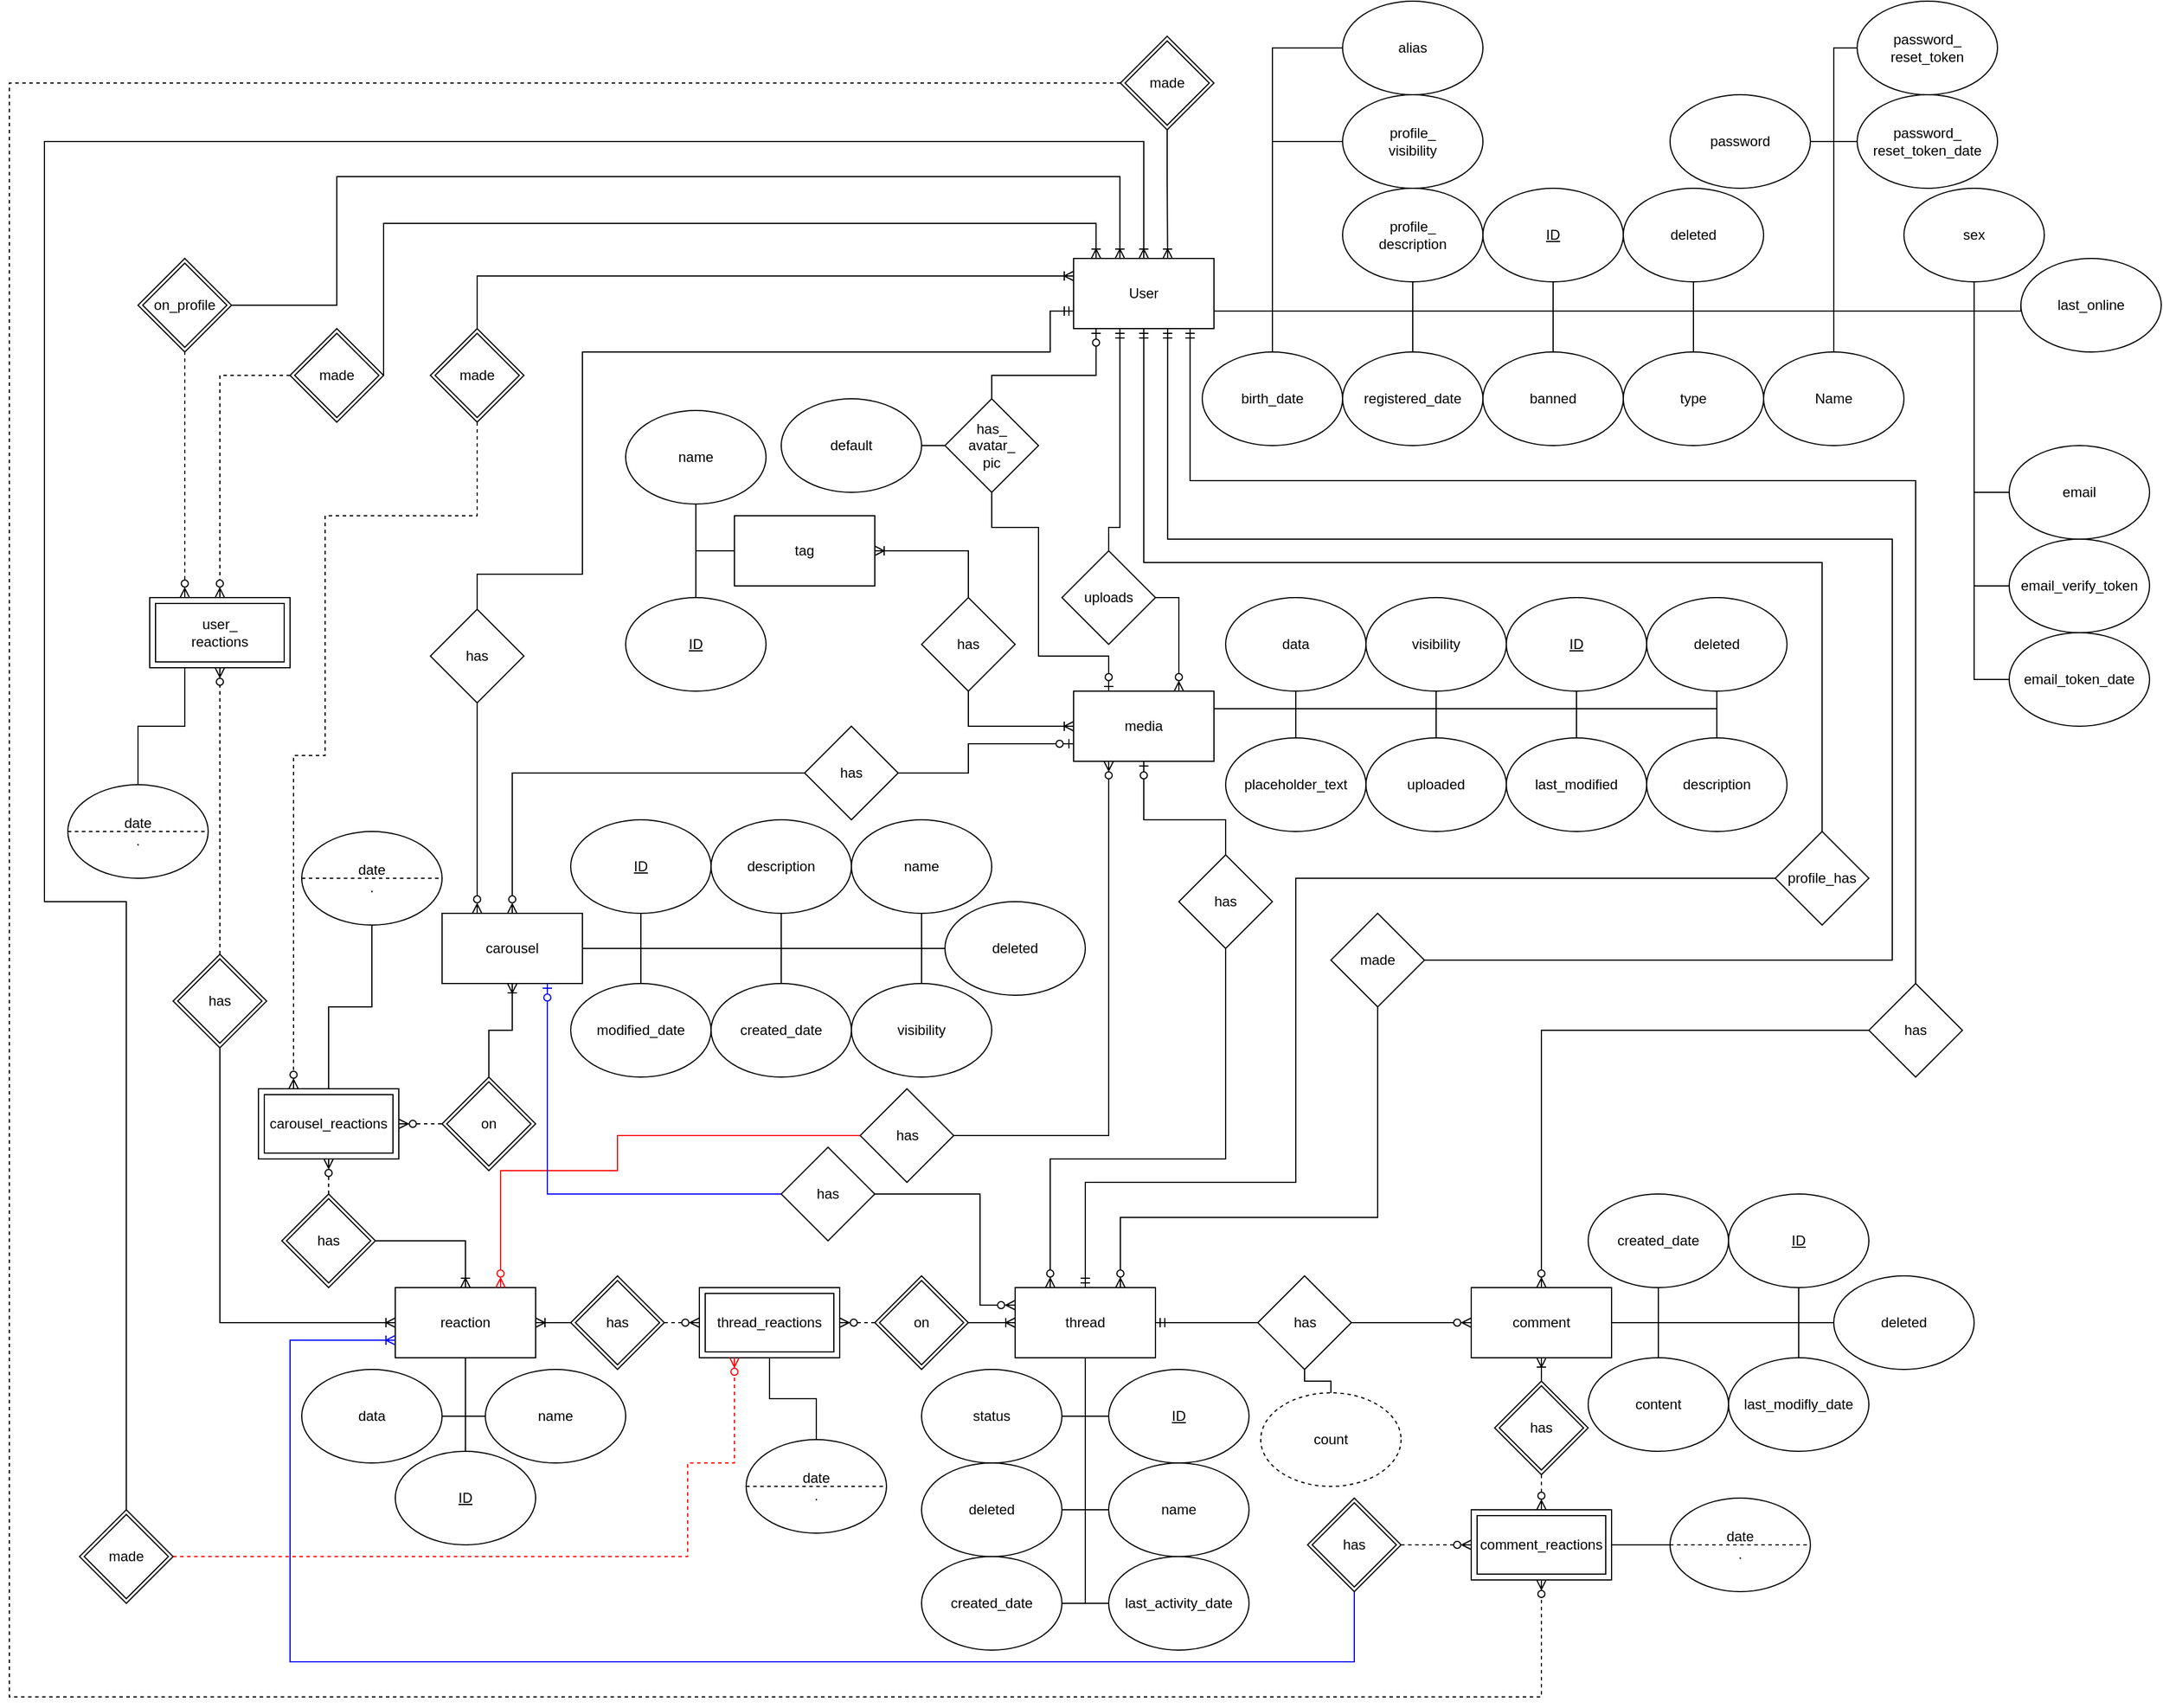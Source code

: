 <mxfile version="20.8.16" type="device"><diagram id="MtypJzg6Tb8qFFEwFL70" name="1 oldal"><mxGraphModel dx="3071" dy="1997" grid="1" gridSize="10" guides="1" tooltips="1" connect="1" arrows="1" fold="1" page="1" pageScale="1" pageWidth="827" pageHeight="1169" math="0" shadow="0"><root><mxCell id="0"/><mxCell id="1" parent="0"/><mxCell id="dZfeglvte216Bx80sz5y-131" style="edgeStyle=orthogonalEdgeStyle;rounded=0;orthogonalLoop=1;jettySize=auto;html=1;exitX=0.33;exitY=1;exitDx=0;exitDy=0;entryX=0.5;entryY=0;entryDx=0;entryDy=0;endArrow=none;endFill=0;startArrow=ERmandOne;startFill=0;exitPerimeter=0;" parent="1" source="dZfeglvte216Bx80sz5y-1" target="dZfeglvte216Bx80sz5y-130" edge="1"><mxGeometry relative="1" as="geometry"><Array as="points"><mxPoint x="-90" y="140"/></Array></mxGeometry></mxCell><mxCell id="6D6ECbLCiUqLHoUFoQ9B-78" style="edgeStyle=orthogonalEdgeStyle;rounded=0;orthogonalLoop=1;jettySize=auto;html=1;exitX=1;exitY=0.75;exitDx=0;exitDy=0;endArrow=none;endFill=0;" parent="1" source="dZfeglvte216Bx80sz5y-1" target="dZfeglvte216Bx80sz5y-3" edge="1"><mxGeometry relative="1" as="geometry"><Array as="points"><mxPoint x="280" y="-45"/></Array></mxGeometry></mxCell><mxCell id="dZfeglvte216Bx80sz5y-1" value="User" style="rounded=0;whiteSpace=wrap;html=1;points=[[0,0,0,0,0],[0,0.25,0,0,0],[0,0.5,0,0,0],[0,0.75,0,0,0],[0,1,0,0,0],[0.16,0,0,0,0],[0.16,1,0,0,0],[0.33,0,0,0,0],[0.33,1,0,0,0],[0.5,0,0,0,0],[0.5,1,0,0,0],[0.67,0,0,0,0],[0.67,1,0,0,0],[0.83,0,0,0,0],[0.83,1,0,0,0],[1,0,0,0,0],[1,0.25,0,0,0],[1,0.5,0,0,0],[1,0.75,0,0,0],[1,1,0,0,0]];" parent="1" vertex="1"><mxGeometry x="-130" y="-90" width="120" height="60" as="geometry"/></mxCell><mxCell id="dZfeglvte216Bx80sz5y-9" style="edgeStyle=orthogonalEdgeStyle;rounded=0;orthogonalLoop=1;jettySize=auto;html=1;exitX=0.5;exitY=0;exitDx=0;exitDy=0;endArrow=none;endFill=0;entryX=1;entryY=0.75;entryDx=0;entryDy=0;" parent="1" source="dZfeglvte216Bx80sz5y-2" target="dZfeglvte216Bx80sz5y-1" edge="1"><mxGeometry relative="1" as="geometry"><Array as="points"><mxPoint x="520" y="-45"/></Array></mxGeometry></mxCell><mxCell id="dZfeglvte216Bx80sz5y-2" value="Name" style="ellipse;whiteSpace=wrap;html=1;" parent="1" vertex="1"><mxGeometry x="460" y="-10" width="120" height="80" as="geometry"/></mxCell><mxCell id="dZfeglvte216Bx80sz5y-3" value="&lt;u&gt;ID&lt;/u&gt;" style="ellipse;whiteSpace=wrap;html=1;" parent="1" vertex="1"><mxGeometry x="220" y="-150" width="120" height="80" as="geometry"/></mxCell><mxCell id="Mn52vAff-rX5zDL7jaZr-45" style="edgeStyle=orthogonalEdgeStyle;rounded=0;orthogonalLoop=1;jettySize=auto;html=1;exitX=0.5;exitY=0;exitDx=0;exitDy=0;entryX=1;entryY=0.75;entryDx=0;entryDy=0;startArrow=none;startFill=0;endArrow=none;endFill=0;" parent="1" source="dZfeglvte216Bx80sz5y-4" target="dZfeglvte216Bx80sz5y-1" edge="1"><mxGeometry relative="1" as="geometry"/></mxCell><mxCell id="dZfeglvte216Bx80sz5y-4" value="birth_date" style="ellipse;whiteSpace=wrap;html=1;" parent="1" vertex="1"><mxGeometry x="-20" y="-10" width="120" height="80" as="geometry"/></mxCell><mxCell id="Mn52vAff-rX5zDL7jaZr-71" style="edgeStyle=orthogonalEdgeStyle;rounded=0;orthogonalLoop=1;jettySize=auto;html=1;exitX=0.5;exitY=1;exitDx=0;exitDy=0;entryX=1;entryY=0.25;entryDx=0;entryDy=0;startArrow=none;startFill=0;endArrow=none;endFill=0;" parent="1" source="dZfeglvte216Bx80sz5y-16" target="dZfeglvte216Bx80sz5y-17" edge="1"><mxGeometry relative="1" as="geometry"><Array as="points"><mxPoint x="300" y="295"/></Array></mxGeometry></mxCell><mxCell id="dZfeglvte216Bx80sz5y-16" value="&lt;u&gt;ID&lt;/u&gt;" style="ellipse;whiteSpace=wrap;html=1;" parent="1" vertex="1"><mxGeometry x="240" y="200" width="120" height="80" as="geometry"/></mxCell><mxCell id="6D6ECbLCiUqLHoUFoQ9B-86" style="edgeStyle=orthogonalEdgeStyle;rounded=0;orthogonalLoop=1;jettySize=auto;html=1;exitX=0.25;exitY=0;exitDx=0;exitDy=0;entryX=0.5;entryY=1;entryDx=0;entryDy=0;endArrow=none;endFill=0;startArrow=ERzeroToOne;startFill=0;" parent="1" source="dZfeglvte216Bx80sz5y-17" target="6D6ECbLCiUqLHoUFoQ9B-84" edge="1"><mxGeometry relative="1" as="geometry"><Array as="points"><mxPoint x="-100" y="250"/><mxPoint x="-160" y="250"/><mxPoint x="-160" y="140"/><mxPoint x="-200" y="140"/></Array></mxGeometry></mxCell><mxCell id="dZfeglvte216Bx80sz5y-17" value="media" style="rounded=0;whiteSpace=wrap;html=1;" parent="1" vertex="1"><mxGeometry x="-130" y="280" width="120" height="60" as="geometry"/></mxCell><mxCell id="Mn52vAff-rX5zDL7jaZr-73" style="edgeStyle=orthogonalEdgeStyle;rounded=0;orthogonalLoop=1;jettySize=auto;html=1;exitX=0.5;exitY=1;exitDx=0;exitDy=0;entryX=1;entryY=0.25;entryDx=0;entryDy=0;startArrow=none;startFill=0;endArrow=none;endFill=0;" parent="1" source="dZfeglvte216Bx80sz5y-18" target="dZfeglvte216Bx80sz5y-17" edge="1"><mxGeometry relative="1" as="geometry"><Array as="points"><mxPoint x="60" y="295"/></Array></mxGeometry></mxCell><mxCell id="dZfeglvte216Bx80sz5y-18" value="data" style="ellipse;whiteSpace=wrap;html=1;" parent="1" vertex="1"><mxGeometry y="200" width="120" height="80" as="geometry"/></mxCell><mxCell id="Mn52vAff-rX5zDL7jaZr-98" style="edgeStyle=orthogonalEdgeStyle;rounded=0;orthogonalLoop=1;jettySize=auto;html=1;exitX=0.5;exitY=1;exitDx=0;exitDy=0;entryX=1;entryY=0.25;entryDx=0;entryDy=0;startArrow=none;startFill=0;endArrow=none;endFill=0;" parent="1" source="dZfeglvte216Bx80sz5y-24" target="dZfeglvte216Bx80sz5y-17" edge="1"><mxGeometry relative="1" as="geometry"><Array as="points"><mxPoint x="180" y="295"/></Array></mxGeometry></mxCell><mxCell id="dZfeglvte216Bx80sz5y-24" value="visibility" style="ellipse;whiteSpace=wrap;html=1;" parent="1" vertex="1"><mxGeometry x="120" y="200" width="120" height="80" as="geometry"/></mxCell><mxCell id="6D6ECbLCiUqLHoUFoQ9B-79" style="edgeStyle=orthogonalEdgeStyle;rounded=0;orthogonalLoop=1;jettySize=auto;html=1;exitX=1;exitY=0.5;exitDx=0;exitDy=0;entryX=1;entryY=0.75;entryDx=0;entryDy=0;endArrow=none;endFill=0;" parent="1" source="dZfeglvte216Bx80sz5y-34" target="dZfeglvte216Bx80sz5y-1" edge="1"><mxGeometry relative="1" as="geometry"><Array as="points"><mxPoint x="520" y="-190"/><mxPoint x="520" y="-45"/></Array></mxGeometry></mxCell><mxCell id="dZfeglvte216Bx80sz5y-34" value="password" style="ellipse;whiteSpace=wrap;html=1;" parent="1" vertex="1"><mxGeometry x="380" y="-230" width="120" height="80" as="geometry"/></mxCell><mxCell id="Mn52vAff-rX5zDL7jaZr-44" style="edgeStyle=orthogonalEdgeStyle;rounded=0;orthogonalLoop=1;jettySize=auto;html=1;exitX=0.5;exitY=0;exitDx=0;exitDy=0;entryX=1;entryY=0.75;entryDx=0;entryDy=0;startArrow=none;startFill=0;endArrow=none;endFill=0;" parent="1" source="dZfeglvte216Bx80sz5y-36" target="dZfeglvte216Bx80sz5y-1" edge="1"><mxGeometry relative="1" as="geometry"/></mxCell><mxCell id="dZfeglvte216Bx80sz5y-36" value="registered_date" style="ellipse;whiteSpace=wrap;html=1;" parent="1" vertex="1"><mxGeometry x="100" y="-10" width="120" height="80" as="geometry"/></mxCell><mxCell id="dZfeglvte216Bx80sz5y-52" style="edgeStyle=orthogonalEdgeStyle;rounded=0;orthogonalLoop=1;jettySize=auto;html=1;exitX=0.5;exitY=1;exitDx=0;exitDy=0;endArrow=none;endFill=0;entryX=1;entryY=0.5;entryDx=0;entryDy=0;" parent="1" source="dZfeglvte216Bx80sz5y-44" target="dZfeglvte216Bx80sz5y-51" edge="1"><mxGeometry relative="1" as="geometry"><Array as="points"><mxPoint x="-120" y="900"/></Array></mxGeometry></mxCell><mxCell id="UAhE1bvouWM0LQ9jqx9I-11" style="edgeStyle=orthogonalEdgeStyle;rounded=0;orthogonalLoop=1;jettySize=auto;html=1;entryX=0;entryY=0.5;entryDx=0;entryDy=0;startArrow=ERmandOne;startFill=0;endArrow=none;endFill=0;exitX=0.5;exitY=0;exitDx=0;exitDy=0;" parent="1" source="dZfeglvte216Bx80sz5y-44" target="UAhE1bvouWM0LQ9jqx9I-10" edge="1"><mxGeometry relative="1" as="geometry"><Array as="points"><mxPoint x="-120" y="700"/><mxPoint x="60" y="700"/><mxPoint x="60" y="440"/></Array></mxGeometry></mxCell><mxCell id="QkJv09YXslSsdKplmNHM-7" style="edgeStyle=orthogonalEdgeStyle;rounded=0;orthogonalLoop=1;jettySize=auto;html=1;entryX=1;entryY=0.5;entryDx=0;entryDy=0;endArrow=none;endFill=0;startArrow=ERzeroToMany;startFill=0;exitX=0;exitY=0.25;exitDx=0;exitDy=0;" parent="1" source="dZfeglvte216Bx80sz5y-44" target="QkJv09YXslSsdKplmNHM-5" edge="1"><mxGeometry relative="1" as="geometry"><mxPoint x="-210" y="790" as="sourcePoint"/><Array as="points"><mxPoint x="-210" y="805"/><mxPoint x="-210" y="710"/></Array></mxGeometry></mxCell><mxCell id="QkJv09YXslSsdKplmNHM-10" style="edgeStyle=orthogonalEdgeStyle;rounded=0;orthogonalLoop=1;jettySize=auto;html=1;exitX=0.75;exitY=0;exitDx=0;exitDy=0;entryX=0.5;entryY=1;entryDx=0;entryDy=0;strokeColor=#000000;startArrow=ERzeroToMany;startFill=0;endArrow=none;endFill=0;" parent="1" source="dZfeglvte216Bx80sz5y-44" target="QkJv09YXslSsdKplmNHM-9" edge="1"><mxGeometry relative="1" as="geometry"><Array as="points"><mxPoint x="-90" y="730"/><mxPoint x="130" y="730"/></Array></mxGeometry></mxCell><mxCell id="dZfeglvte216Bx80sz5y-44" value="thread" style="rounded=0;whiteSpace=wrap;html=1;" parent="1" vertex="1"><mxGeometry x="-180" y="790" width="120" height="60" as="geometry"/></mxCell><mxCell id="Mn52vAff-rX5zDL7jaZr-59" style="edgeStyle=orthogonalEdgeStyle;rounded=0;orthogonalLoop=1;jettySize=auto;html=1;exitX=0;exitY=0.5;exitDx=0;exitDy=0;entryX=0.5;entryY=1;entryDx=0;entryDy=0;startArrow=none;startFill=0;endArrow=none;endFill=0;" parent="1" source="dZfeglvte216Bx80sz5y-45" target="dZfeglvte216Bx80sz5y-44" edge="1"><mxGeometry relative="1" as="geometry"><Array as="points"><mxPoint x="-120" y="900"/></Array></mxGeometry></mxCell><mxCell id="dZfeglvte216Bx80sz5y-45" value="&lt;u&gt;ID&lt;/u&gt;" style="ellipse;whiteSpace=wrap;html=1;" parent="1" vertex="1"><mxGeometry x="-100" y="860" width="120" height="80" as="geometry"/></mxCell><mxCell id="Mn52vAff-rX5zDL7jaZr-58" style="edgeStyle=orthogonalEdgeStyle;rounded=0;orthogonalLoop=1;jettySize=auto;html=1;exitX=0;exitY=0.5;exitDx=0;exitDy=0;entryX=0.5;entryY=1;entryDx=0;entryDy=0;startArrow=none;startFill=0;endArrow=none;endFill=0;" parent="1" source="dZfeglvte216Bx80sz5y-47" target="dZfeglvte216Bx80sz5y-44" edge="1"><mxGeometry relative="1" as="geometry"/></mxCell><mxCell id="dZfeglvte216Bx80sz5y-47" value="name" style="ellipse;whiteSpace=wrap;html=1;" parent="1" vertex="1"><mxGeometry x="-100" y="940" width="120" height="80" as="geometry"/></mxCell><mxCell id="Mn52vAff-rX5zDL7jaZr-107" style="edgeStyle=orthogonalEdgeStyle;rounded=0;orthogonalLoop=1;jettySize=auto;html=1;exitX=1;exitY=0.5;exitDx=0;exitDy=0;entryX=0.5;entryY=1;entryDx=0;entryDy=0;startArrow=none;startFill=0;endArrow=none;endFill=0;" parent="1" source="dZfeglvte216Bx80sz5y-49" target="dZfeglvte216Bx80sz5y-44" edge="1"><mxGeometry relative="1" as="geometry"><Array as="points"><mxPoint x="-120" y="1060"/></Array></mxGeometry></mxCell><mxCell id="dZfeglvte216Bx80sz5y-49" value="created_date" style="ellipse;whiteSpace=wrap;html=1;" parent="1" vertex="1"><mxGeometry x="-260" y="1020" width="120" height="80" as="geometry"/></mxCell><mxCell id="dZfeglvte216Bx80sz5y-51" value="status" style="ellipse;whiteSpace=wrap;html=1;" parent="1" vertex="1"><mxGeometry x="-260" y="860" width="120" height="80" as="geometry"/></mxCell><mxCell id="Mn52vAff-rX5zDL7jaZr-100" style="edgeStyle=orthogonalEdgeStyle;rounded=0;orthogonalLoop=1;jettySize=auto;html=1;exitX=0.5;exitY=0;exitDx=0;exitDy=0;entryX=0;entryY=0.5;entryDx=0;entryDy=0;startArrow=ERzeroToMany;startFill=0;endArrow=none;endFill=0;" parent="1" source="dZfeglvte216Bx80sz5y-53" target="Mn52vAff-rX5zDL7jaZr-99" edge="1"><mxGeometry relative="1" as="geometry"><Array as="points"><mxPoint x="270" y="570"/></Array></mxGeometry></mxCell><mxCell id="dZfeglvte216Bx80sz5y-53" value="comment" style="rounded=0;whiteSpace=wrap;html=1;" parent="1" vertex="1"><mxGeometry x="210" y="790" width="120" height="60" as="geometry"/></mxCell><mxCell id="Mn52vAff-rX5zDL7jaZr-47" style="edgeStyle=orthogonalEdgeStyle;rounded=0;orthogonalLoop=1;jettySize=auto;html=1;exitX=0.5;exitY=1;exitDx=0;exitDy=0;entryX=1;entryY=0.5;entryDx=0;entryDy=0;startArrow=none;startFill=0;endArrow=none;endFill=0;" parent="1" source="dZfeglvte216Bx80sz5y-54" target="dZfeglvte216Bx80sz5y-53" edge="1"><mxGeometry relative="1" as="geometry"/></mxCell><mxCell id="dZfeglvte216Bx80sz5y-54" value="&lt;u&gt;ID&lt;/u&gt;" style="ellipse;whiteSpace=wrap;html=1;" parent="1" vertex="1"><mxGeometry x="430" y="710" width="120" height="80" as="geometry"/></mxCell><mxCell id="Mn52vAff-rX5zDL7jaZr-54" style="edgeStyle=orthogonalEdgeStyle;rounded=0;orthogonalLoop=1;jettySize=auto;html=1;exitX=0.5;exitY=1;exitDx=0;exitDy=0;entryX=1;entryY=0.5;entryDx=0;entryDy=0;startArrow=none;startFill=0;endArrow=none;endFill=0;" parent="1" source="dZfeglvte216Bx80sz5y-56" target="dZfeglvte216Bx80sz5y-53" edge="1"><mxGeometry relative="1" as="geometry"/></mxCell><mxCell id="dZfeglvte216Bx80sz5y-56" value="created_date" style="ellipse;whiteSpace=wrap;html=1;" parent="1" vertex="1"><mxGeometry x="310" y="710" width="120" height="80" as="geometry"/></mxCell><mxCell id="Mn52vAff-rX5zDL7jaZr-46" style="edgeStyle=orthogonalEdgeStyle;rounded=0;orthogonalLoop=1;jettySize=auto;html=1;exitX=0.5;exitY=0;exitDx=0;exitDy=0;entryX=1;entryY=0.5;entryDx=0;entryDy=0;startArrow=none;startFill=0;endArrow=none;endFill=0;" parent="1" source="dZfeglvte216Bx80sz5y-58" target="dZfeglvte216Bx80sz5y-53" edge="1"><mxGeometry relative="1" as="geometry"/></mxCell><mxCell id="dZfeglvte216Bx80sz5y-58" value="last_modifly_date" style="ellipse;whiteSpace=wrap;html=1;" parent="1" vertex="1"><mxGeometry x="430" y="850" width="120" height="80" as="geometry"/></mxCell><mxCell id="Mn52vAff-rX5zDL7jaZr-48" style="edgeStyle=orthogonalEdgeStyle;rounded=0;orthogonalLoop=1;jettySize=auto;html=1;exitX=0.5;exitY=0;exitDx=0;exitDy=0;entryX=1;entryY=0.5;entryDx=0;entryDy=0;startArrow=none;startFill=0;endArrow=none;endFill=0;" parent="1" source="dZfeglvte216Bx80sz5y-60" target="dZfeglvte216Bx80sz5y-53" edge="1"><mxGeometry relative="1" as="geometry"/></mxCell><mxCell id="dZfeglvte216Bx80sz5y-60" value="content" style="ellipse;whiteSpace=wrap;html=1;" parent="1" vertex="1"><mxGeometry x="310" y="850" width="120" height="80" as="geometry"/></mxCell><mxCell id="Mn52vAff-rX5zDL7jaZr-28" style="edgeStyle=orthogonalEdgeStyle;rounded=0;orthogonalLoop=1;jettySize=auto;html=1;exitX=0;exitY=0.5;exitDx=0;exitDy=0;startArrow=none;startFill=0;endArrow=none;endFill=0;" parent="1" source="dZfeglvte216Bx80sz5y-72" edge="1"><mxGeometry relative="1" as="geometry"><mxPoint x="-10" y="-45" as="targetPoint"/><Array as="points"><mxPoint x="640" y="110"/><mxPoint x="640" y="-45"/></Array></mxGeometry></mxCell><mxCell id="dZfeglvte216Bx80sz5y-72" value="email" style="ellipse;whiteSpace=wrap;html=1;" parent="1" vertex="1"><mxGeometry x="670" y="70" width="120" height="80" as="geometry"/></mxCell><mxCell id="Mn52vAff-rX5zDL7jaZr-29" style="edgeStyle=orthogonalEdgeStyle;rounded=0;orthogonalLoop=1;jettySize=auto;html=1;exitX=0;exitY=0.5;exitDx=0;exitDy=0;entryX=1;entryY=0.75;entryDx=0;entryDy=0;startArrow=none;startFill=0;endArrow=none;endFill=0;" parent="1" source="dZfeglvte216Bx80sz5y-74" target="dZfeglvte216Bx80sz5y-1" edge="1"><mxGeometry relative="1" as="geometry"><Array as="points"><mxPoint x="640" y="190"/><mxPoint x="640" y="-45"/></Array></mxGeometry></mxCell><mxCell id="dZfeglvte216Bx80sz5y-74" value="email_verify_token" style="ellipse;whiteSpace=wrap;html=1;" parent="1" vertex="1"><mxGeometry x="670" y="150" width="120" height="80" as="geometry"/></mxCell><mxCell id="dZfeglvte216Bx80sz5y-77" value="tag" style="rounded=0;whiteSpace=wrap;html=1;" parent="1" vertex="1"><mxGeometry x="-420" y="130" width="120" height="60" as="geometry"/></mxCell><mxCell id="dZfeglvte216Bx80sz5y-79" style="edgeStyle=orthogonalEdgeStyle;rounded=0;orthogonalLoop=1;jettySize=auto;html=1;exitX=0.5;exitY=1;exitDx=0;exitDy=0;endArrow=none;endFill=0;entryX=0;entryY=0.5;entryDx=0;entryDy=0;" parent="1" source="dZfeglvte216Bx80sz5y-78" target="dZfeglvte216Bx80sz5y-77" edge="1"><mxGeometry relative="1" as="geometry"><Array as="points"><mxPoint x="-453" y="160"/></Array></mxGeometry></mxCell><mxCell id="dZfeglvte216Bx80sz5y-78" value="name" style="ellipse;whiteSpace=wrap;html=1;" parent="1" vertex="1"><mxGeometry x="-513" y="40" width="120" height="80" as="geometry"/></mxCell><mxCell id="Mn52vAff-rX5zDL7jaZr-88" style="edgeStyle=orthogonalEdgeStyle;rounded=0;orthogonalLoop=1;jettySize=auto;html=1;exitX=0;exitY=0.5;exitDx=0;exitDy=0;startArrow=none;startFill=0;endArrow=none;endFill=0;entryX=1;entryY=0.75;entryDx=0;entryDy=0;" parent="1" source="dZfeglvte216Bx80sz5y-86" target="dZfeglvte216Bx80sz5y-1" edge="1"><mxGeometry relative="1" as="geometry"><mxPoint x="10" y="-50" as="targetPoint"/><Array as="points"><mxPoint x="40" y="-190"/><mxPoint x="40" y="-45"/></Array></mxGeometry></mxCell><mxCell id="dZfeglvte216Bx80sz5y-86" value="profile_&lt;br&gt;visibility" style="ellipse;whiteSpace=wrap;html=1;" parent="1" vertex="1"><mxGeometry x="100" y="-230" width="120" height="80" as="geometry"/></mxCell><mxCell id="Mn52vAff-rX5zDL7jaZr-78" style="edgeStyle=orthogonalEdgeStyle;rounded=0;orthogonalLoop=1;jettySize=auto;html=1;startArrow=none;startFill=0;endArrow=none;endFill=0;entryX=1;entryY=0.75;entryDx=0;entryDy=0;exitX=0.5;exitY=1;exitDx=0;exitDy=0;" parent="1" source="dZfeglvte216Bx80sz5y-88" target="dZfeglvte216Bx80sz5y-1" edge="1"><mxGeometry relative="1" as="geometry"><mxPoint x="-370" y="-10" as="targetPoint"/><Array as="points"><mxPoint x="160" y="-45"/></Array></mxGeometry></mxCell><mxCell id="dZfeglvte216Bx80sz5y-88" value="profile_&lt;br&gt;description" style="ellipse;whiteSpace=wrap;html=1;" parent="1" vertex="1"><mxGeometry x="100" y="-150" width="120" height="80" as="geometry"/></mxCell><mxCell id="dZfeglvte216Bx80sz5y-132" style="edgeStyle=orthogonalEdgeStyle;rounded=0;orthogonalLoop=1;jettySize=auto;html=1;exitX=1;exitY=0.5;exitDx=0;exitDy=0;endArrow=ERzeroToMany;endFill=0;entryX=0.75;entryY=0;entryDx=0;entryDy=0;" parent="1" source="dZfeglvte216Bx80sz5y-130" target="dZfeglvte216Bx80sz5y-17" edge="1"><mxGeometry relative="1" as="geometry"><Array as="points"><mxPoint x="-40" y="200"/></Array></mxGeometry></mxCell><mxCell id="dZfeglvte216Bx80sz5y-130" value="uploads" style="rhombus;whiteSpace=wrap;html=1;" parent="1" vertex="1"><mxGeometry x="-140" y="160" width="80" height="80" as="geometry"/></mxCell><mxCell id="dZfeglvte216Bx80sz5y-134" style="edgeStyle=orthogonalEdgeStyle;rounded=0;orthogonalLoop=1;jettySize=auto;html=1;exitX=0.5;exitY=1;exitDx=0;exitDy=0;entryX=0;entryY=0.5;entryDx=0;entryDy=0;endArrow=ERoneToMany;endFill=0;" parent="1" source="dZfeglvte216Bx80sz5y-133" target="dZfeglvte216Bx80sz5y-17" edge="1"><mxGeometry relative="1" as="geometry"><Array as="points"><mxPoint x="-220" y="310"/></Array></mxGeometry></mxCell><mxCell id="dZfeglvte216Bx80sz5y-135" style="edgeStyle=orthogonalEdgeStyle;rounded=0;orthogonalLoop=1;jettySize=auto;html=1;exitX=0.5;exitY=0;exitDx=0;exitDy=0;entryX=1;entryY=0.5;entryDx=0;entryDy=0;endArrow=ERoneToMany;endFill=0;startArrow=none;startFill=0;" parent="1" source="dZfeglvte216Bx80sz5y-133" target="dZfeglvte216Bx80sz5y-77" edge="1"><mxGeometry relative="1" as="geometry"/></mxCell><mxCell id="dZfeglvte216Bx80sz5y-133" value="has" style="rhombus;whiteSpace=wrap;html=1;" parent="1" vertex="1"><mxGeometry x="-260" y="200" width="80" height="80" as="geometry"/></mxCell><mxCell id="Mn52vAff-rX5zDL7jaZr-70" style="edgeStyle=orthogonalEdgeStyle;rounded=0;orthogonalLoop=1;jettySize=auto;html=1;exitX=0.5;exitY=1;exitDx=0;exitDy=0;startArrow=none;startFill=0;endArrow=none;endFill=0;entryX=1;entryY=0.25;entryDx=0;entryDy=0;" parent="1" source="6D6ECbLCiUqLHoUFoQ9B-5" target="dZfeglvte216Bx80sz5y-17" edge="1"><mxGeometry relative="1" as="geometry"><mxPoint x="-10" y="310" as="targetPoint"/><Array as="points"><mxPoint x="420" y="295"/></Array></mxGeometry></mxCell><mxCell id="6D6ECbLCiUqLHoUFoQ9B-5" value="deleted" style="ellipse;whiteSpace=wrap;html=1;" parent="1" vertex="1"><mxGeometry x="360" y="200" width="120" height="80" as="geometry"/></mxCell><mxCell id="6D6ECbLCiUqLHoUFoQ9B-40" style="edgeStyle=orthogonalEdgeStyle;rounded=0;orthogonalLoop=1;jettySize=auto;html=1;exitX=0;exitY=0.5;exitDx=0;exitDy=0;entryX=1;entryY=0.5;entryDx=0;entryDy=0;endArrow=ERmandOne;endFill=0;startArrow=none;startFill=0;" parent="1" source="6D6ECbLCiUqLHoUFoQ9B-17" target="dZfeglvte216Bx80sz5y-44" edge="1"><mxGeometry relative="1" as="geometry"><Array as="points"><mxPoint x="28" y="820"/></Array></mxGeometry></mxCell><mxCell id="Mn52vAff-rX5zDL7jaZr-56" style="edgeStyle=orthogonalEdgeStyle;rounded=0;orthogonalLoop=1;jettySize=auto;html=1;exitX=1;exitY=0.5;exitDx=0;exitDy=0;entryX=0;entryY=0.5;entryDx=0;entryDy=0;startArrow=none;startFill=0;endArrow=ERzeroToMany;endFill=0;" parent="1" source="6D6ECbLCiUqLHoUFoQ9B-17" target="dZfeglvte216Bx80sz5y-53" edge="1"><mxGeometry relative="1" as="geometry"><Array as="points"><mxPoint x="190" y="820"/><mxPoint x="190" y="820"/></Array></mxGeometry></mxCell><mxCell id="6D6ECbLCiUqLHoUFoQ9B-17" value="has" style="rhombus;whiteSpace=wrap;html=1;" parent="1" vertex="1"><mxGeometry x="27.5" y="780" width="80" height="80" as="geometry"/></mxCell><mxCell id="6D6ECbLCiUqLHoUFoQ9B-38" style="edgeStyle=orthogonalEdgeStyle;rounded=0;orthogonalLoop=1;jettySize=auto;html=1;exitX=0.5;exitY=1;exitDx=0;exitDy=0;endArrow=ERzeroToMany;endFill=0;startArrow=none;startFill=0;entryX=0.25;entryY=0;entryDx=0;entryDy=0;" parent="1" source="6D6ECbLCiUqLHoUFoQ9B-30" target="dZfeglvte216Bx80sz5y-44" edge="1"><mxGeometry relative="1" as="geometry"><Array as="points"><mxPoint y="680"/><mxPoint x="-150" y="680"/></Array><mxPoint x="-110" y="820" as="targetPoint"/></mxGeometry></mxCell><mxCell id="UAhE1bvouWM0LQ9jqx9I-7" style="edgeStyle=orthogonalEdgeStyle;rounded=0;orthogonalLoop=1;jettySize=auto;html=1;exitX=0.5;exitY=0;exitDx=0;exitDy=0;startArrow=none;startFill=0;endArrow=ERzeroToOne;endFill=0;entryX=0.5;entryY=1;entryDx=0;entryDy=0;" parent="1" source="6D6ECbLCiUqLHoUFoQ9B-30" target="dZfeglvte216Bx80sz5y-17" edge="1"><mxGeometry relative="1" as="geometry"><Array as="points"><mxPoint y="390"/><mxPoint x="-70" y="390"/></Array><mxPoint x="-40" y="380" as="targetPoint"/></mxGeometry></mxCell><mxCell id="6D6ECbLCiUqLHoUFoQ9B-30" value="has" style="rhombus;whiteSpace=wrap;html=1;" parent="1" vertex="1"><mxGeometry x="-40" y="420" width="80" height="80" as="geometry"/></mxCell><mxCell id="6D6ECbLCiUqLHoUFoQ9B-39" style="edgeStyle=orthogonalEdgeStyle;rounded=0;orthogonalLoop=1;jettySize=auto;html=1;exitX=0.5;exitY=1;exitDx=0;exitDy=0;endArrow=none;endFill=0;" parent="1" source="dZfeglvte216Bx80sz5y-49" target="dZfeglvte216Bx80sz5y-49" edge="1"><mxGeometry relative="1" as="geometry"/></mxCell><mxCell id="Mn52vAff-rX5zDL7jaZr-63" style="edgeStyle=orthogonalEdgeStyle;rounded=0;orthogonalLoop=1;jettySize=auto;html=1;exitX=0;exitY=0.5;exitDx=0;exitDy=0;entryX=0.5;entryY=1;entryDx=0;entryDy=0;startArrow=none;startFill=0;endArrow=none;endFill=0;" parent="1" source="6D6ECbLCiUqLHoUFoQ9B-64" target="dZfeglvte216Bx80sz5y-44" edge="1"><mxGeometry relative="1" as="geometry"><Array as="points"><mxPoint x="-120" y="1060"/></Array></mxGeometry></mxCell><mxCell id="6D6ECbLCiUqLHoUFoQ9B-64" value="last_activity_date" style="ellipse;whiteSpace=wrap;html=1;" parent="1" vertex="1"><mxGeometry x="-100" y="1020" width="120" height="80" as="geometry"/></mxCell><mxCell id="6D6ECbLCiUqLHoUFoQ9B-85" style="edgeStyle=orthogonalEdgeStyle;rounded=0;orthogonalLoop=1;jettySize=auto;html=1;exitX=0.5;exitY=0;exitDx=0;exitDy=0;endArrow=ERzeroToOne;endFill=0;entryX=0.16;entryY=1;entryDx=0;entryDy=0;entryPerimeter=0;" parent="1" source="6D6ECbLCiUqLHoUFoQ9B-84" target="dZfeglvte216Bx80sz5y-1" edge="1"><mxGeometry relative="1" as="geometry"><mxPoint x="-400" y="20" as="targetPoint"/><Array as="points"><mxPoint x="-200" y="10"/><mxPoint x="-111" y="10"/></Array></mxGeometry></mxCell><mxCell id="6D6ECbLCiUqLHoUFoQ9B-84" value="has_&lt;br&gt;avatar_&lt;br&gt;pic" style="rhombus;whiteSpace=wrap;html=1;" parent="1" vertex="1"><mxGeometry x="-240" y="30" width="80" height="80" as="geometry"/></mxCell><mxCell id="6D6ECbLCiUqLHoUFoQ9B-92" style="edgeStyle=orthogonalEdgeStyle;rounded=0;orthogonalLoop=1;jettySize=auto;html=1;exitX=0;exitY=0.5;exitDx=0;exitDy=0;endArrow=none;endFill=0;entryX=1;entryY=0.75;entryDx=0;entryDy=0;" parent="1" source="6D6ECbLCiUqLHoUFoQ9B-90" target="dZfeglvte216Bx80sz5y-1" edge="1"><mxGeometry relative="1" as="geometry"><mxPoint x="-50" y="-130" as="targetPoint"/><Array as="points"><mxPoint x="680" y="-45"/></Array></mxGeometry></mxCell><mxCell id="6D6ECbLCiUqLHoUFoQ9B-90" value="last_online" style="ellipse;whiteSpace=wrap;html=1;" parent="1" vertex="1"><mxGeometry x="680" y="-90" width="120" height="80" as="geometry"/></mxCell><mxCell id="UAhE1bvouWM0LQ9jqx9I-9" style="edgeStyle=orthogonalEdgeStyle;rounded=0;orthogonalLoop=1;jettySize=auto;html=1;exitX=0.5;exitY=0;exitDx=0;exitDy=0;entryX=1;entryY=0.75;entryDx=0;entryDy=0;startArrow=none;startFill=0;endArrow=none;endFill=0;" parent="1" source="UAhE1bvouWM0LQ9jqx9I-8" target="dZfeglvte216Bx80sz5y-1" edge="1"><mxGeometry relative="1" as="geometry"><Array as="points"><mxPoint x="400" y="-45"/></Array></mxGeometry></mxCell><mxCell id="UAhE1bvouWM0LQ9jqx9I-8" value="type" style="ellipse;whiteSpace=wrap;html=1;" parent="1" vertex="1"><mxGeometry x="340" y="-10" width="120" height="80" as="geometry"/></mxCell><mxCell id="UAhE1bvouWM0LQ9jqx9I-12" style="edgeStyle=orthogonalEdgeStyle;rounded=0;orthogonalLoop=1;jettySize=auto;html=1;exitX=0.5;exitY=0;exitDx=0;exitDy=0;startArrow=none;startFill=0;endArrow=ERmandOne;endFill=0;entryX=0.5;entryY=1;entryDx=0;entryDy=0;entryPerimeter=0;" parent="1" source="UAhE1bvouWM0LQ9jqx9I-10" target="dZfeglvte216Bx80sz5y-1" edge="1"><mxGeometry relative="1" as="geometry"><Array as="points"><mxPoint x="510" y="170"/><mxPoint x="-70" y="170"/></Array><mxPoint x="-50" y="-10" as="targetPoint"/></mxGeometry></mxCell><mxCell id="UAhE1bvouWM0LQ9jqx9I-10" value="profile_has" style="rhombus;whiteSpace=wrap;html=1;" parent="1" vertex="1"><mxGeometry x="470" y="400" width="80" height="80" as="geometry"/></mxCell><mxCell id="UAhE1bvouWM0LQ9jqx9I-25" style="edgeStyle=orthogonalEdgeStyle;rounded=0;orthogonalLoop=1;jettySize=auto;html=1;exitX=1;exitY=0.5;exitDx=0;exitDy=0;entryX=0.5;entryY=1;entryDx=0;entryDy=0;startArrow=none;startFill=0;endArrow=none;endFill=0;" parent="1" source="UAhE1bvouWM0LQ9jqx9I-24" target="dZfeglvte216Bx80sz5y-44" edge="1"><mxGeometry relative="1" as="geometry"><Array as="points"><mxPoint x="-120" y="980"/></Array></mxGeometry></mxCell><mxCell id="UAhE1bvouWM0LQ9jqx9I-24" value="deleted" style="ellipse;whiteSpace=wrap;html=1;" parent="1" vertex="1"><mxGeometry x="-260" y="940" width="120" height="80" as="geometry"/></mxCell><mxCell id="UAhE1bvouWM0LQ9jqx9I-60" style="edgeStyle=orthogonalEdgeStyle;rounded=0;orthogonalLoop=1;jettySize=auto;html=1;exitX=0.5;exitY=1;exitDx=0;exitDy=0;entryX=1;entryY=0.75;entryDx=0;entryDy=0;startArrow=none;startFill=0;endArrow=none;endFill=0;" parent="1" source="UAhE1bvouWM0LQ9jqx9I-59" target="dZfeglvte216Bx80sz5y-1" edge="1"><mxGeometry relative="1" as="geometry"><Array as="points"><mxPoint x="400" y="-45"/></Array></mxGeometry></mxCell><mxCell id="UAhE1bvouWM0LQ9jqx9I-59" value="deleted" style="ellipse;whiteSpace=wrap;html=1;" parent="1" vertex="1"><mxGeometry x="340" y="-150" width="120" height="80" as="geometry"/></mxCell><mxCell id="Mn52vAff-rX5zDL7jaZr-43" style="edgeStyle=orthogonalEdgeStyle;rounded=0;orthogonalLoop=1;jettySize=auto;html=1;exitX=0.5;exitY=0;exitDx=0;exitDy=0;entryX=1;entryY=0.75;entryDx=0;entryDy=0;startArrow=none;startFill=0;endArrow=none;endFill=0;" parent="1" source="UAhE1bvouWM0LQ9jqx9I-61" target="dZfeglvte216Bx80sz5y-1" edge="1"><mxGeometry relative="1" as="geometry"/></mxCell><mxCell id="UAhE1bvouWM0LQ9jqx9I-61" value="banned" style="ellipse;whiteSpace=wrap;html=1;" parent="1" vertex="1"><mxGeometry x="220" y="-10" width="120" height="80" as="geometry"/></mxCell><mxCell id="Mn52vAff-rX5zDL7jaZr-102" style="edgeStyle=orthogonalEdgeStyle;rounded=0;orthogonalLoop=1;jettySize=auto;html=1;exitX=0.5;exitY=0;exitDx=0;exitDy=0;entryX=0.83;entryY=1;entryDx=0;entryDy=0;startArrow=none;startFill=0;endArrow=ERmandOne;endFill=0;entryPerimeter=0;" parent="1" source="Mn52vAff-rX5zDL7jaZr-99" target="dZfeglvte216Bx80sz5y-1" edge="1"><mxGeometry relative="1" as="geometry"><Array as="points"><mxPoint x="590" y="100"/><mxPoint x="-30" y="100"/></Array></mxGeometry></mxCell><mxCell id="Mn52vAff-rX5zDL7jaZr-99" value="has" style="rhombus;whiteSpace=wrap;html=1;" parent="1" vertex="1"><mxGeometry x="550" y="530" width="80" height="80" as="geometry"/></mxCell><mxCell id="-5fK-wkunYE34qFGGVz6-3" style="edgeStyle=orthogonalEdgeStyle;rounded=0;orthogonalLoop=1;jettySize=auto;html=1;exitX=0.5;exitY=0;exitDx=0;exitDy=0;endArrow=none;endFill=0;entryX=1;entryY=0.25;entryDx=0;entryDy=0;" parent="1" source="-5fK-wkunYE34qFGGVz6-1" target="dZfeglvte216Bx80sz5y-17" edge="1"><mxGeometry relative="1" as="geometry"><mxPoint x="50" y="300" as="targetPoint"/><Array as="points"><mxPoint x="420" y="295"/></Array></mxGeometry></mxCell><mxCell id="-5fK-wkunYE34qFGGVz6-1" value="description" style="ellipse;whiteSpace=wrap;html=1;" parent="1" vertex="1"><mxGeometry x="360" y="320" width="120" height="80" as="geometry"/></mxCell><mxCell id="-5fK-wkunYE34qFGGVz6-5" style="edgeStyle=orthogonalEdgeStyle;rounded=0;orthogonalLoop=1;jettySize=auto;html=1;exitX=0.5;exitY=0;exitDx=0;exitDy=0;entryX=1;entryY=0.25;entryDx=0;entryDy=0;endArrow=none;endFill=0;" parent="1" source="-5fK-wkunYE34qFGGVz6-4" target="dZfeglvte216Bx80sz5y-17" edge="1"><mxGeometry relative="1" as="geometry"/></mxCell><mxCell id="-5fK-wkunYE34qFGGVz6-4" value="placeholder_text" style="ellipse;whiteSpace=wrap;html=1;" parent="1" vertex="1"><mxGeometry y="320" width="120" height="80" as="geometry"/></mxCell><mxCell id="lCp2x-4ndeQ_BiEkId_Q-3" style="edgeStyle=none;rounded=0;orthogonalLoop=1;jettySize=auto;html=1;exitX=0.5;exitY=0;exitDx=0;exitDy=0;entryX=1;entryY=0.25;entryDx=0;entryDy=0;startArrow=none;startFill=0;endArrow=none;endFill=0;" parent="1" source="lCp2x-4ndeQ_BiEkId_Q-1" target="dZfeglvte216Bx80sz5y-17" edge="1"><mxGeometry relative="1" as="geometry"><Array as="points"><mxPoint x="180" y="295"/></Array></mxGeometry></mxCell><mxCell id="lCp2x-4ndeQ_BiEkId_Q-1" value="uploaded" style="ellipse;whiteSpace=wrap;html=1;" parent="1" vertex="1"><mxGeometry x="120" y="320" width="120" height="80" as="geometry"/></mxCell><mxCell id="lCp2x-4ndeQ_BiEkId_Q-4" style="edgeStyle=none;rounded=0;orthogonalLoop=1;jettySize=auto;html=1;exitX=0.5;exitY=0;exitDx=0;exitDy=0;entryX=1;entryY=0.25;entryDx=0;entryDy=0;startArrow=none;startFill=0;endArrow=none;endFill=0;" parent="1" source="lCp2x-4ndeQ_BiEkId_Q-2" target="dZfeglvte216Bx80sz5y-17" edge="1"><mxGeometry relative="1" as="geometry"><Array as="points"><mxPoint x="300" y="295"/></Array></mxGeometry></mxCell><mxCell id="lCp2x-4ndeQ_BiEkId_Q-2" value="last_modified" style="ellipse;whiteSpace=wrap;html=1;" parent="1" vertex="1"><mxGeometry x="240" y="320" width="120" height="80" as="geometry"/></mxCell><mxCell id="24BG95UsTLRzvMyq7Aou-4" style="edgeStyle=orthogonalEdgeStyle;rounded=0;orthogonalLoop=1;jettySize=auto;html=1;exitX=1;exitY=0.5;exitDx=0;exitDy=0;entryX=0;entryY=0.5;entryDx=0;entryDy=0;startArrow=none;startFill=0;endArrow=none;endFill=0;" parent="1" source="24BG95UsTLRzvMyq7Aou-3" target="6D6ECbLCiUqLHoUFoQ9B-84" edge="1"><mxGeometry relative="1" as="geometry"/></mxCell><mxCell id="24BG95UsTLRzvMyq7Aou-3" value="default" style="ellipse;whiteSpace=wrap;html=1;" parent="1" vertex="1"><mxGeometry x="-380" y="30" width="120" height="80" as="geometry"/></mxCell><mxCell id="Ofb9ZHng59T90bCMY7J4-2" style="edgeStyle=orthogonalEdgeStyle;rounded=0;orthogonalLoop=1;jettySize=auto;html=1;exitX=0.5;exitY=1;exitDx=0;exitDy=0;entryX=1;entryY=0.75;entryDx=0;entryDy=0;endArrow=none;endFill=0;" parent="1" source="Ofb9ZHng59T90bCMY7J4-1" target="dZfeglvte216Bx80sz5y-1" edge="1"><mxGeometry relative="1" as="geometry"/></mxCell><mxCell id="Ofb9ZHng59T90bCMY7J4-1" value="sex" style="ellipse;whiteSpace=wrap;html=1;" parent="1" vertex="1"><mxGeometry x="580" y="-150" width="120" height="80" as="geometry"/></mxCell><mxCell id="HOrq6qjOH3Sm1NuLAuk3-2" style="edgeStyle=orthogonalEdgeStyle;rounded=0;orthogonalLoop=1;jettySize=auto;html=1;exitX=0.5;exitY=0;exitDx=0;exitDy=0;endArrow=none;endFill=0;entryX=0;entryY=0.5;entryDx=0;entryDy=0;" parent="1" source="HOrq6qjOH3Sm1NuLAuk3-1" target="dZfeglvte216Bx80sz5y-77" edge="1"><mxGeometry relative="1" as="geometry"/></mxCell><mxCell id="HOrq6qjOH3Sm1NuLAuk3-1" value="&lt;u&gt;ID&lt;/u&gt;" style="ellipse;whiteSpace=wrap;html=1;" parent="1" vertex="1"><mxGeometry x="-513" y="200" width="120" height="80" as="geometry"/></mxCell><mxCell id="v9FBa-wdpHhlqssgb_Lv-11" style="edgeStyle=orthogonalEdgeStyle;rounded=0;orthogonalLoop=1;jettySize=auto;html=1;exitX=1;exitY=0.5;exitDx=0;exitDy=0;entryX=0.5;entryY=1;entryDx=0;entryDy=0;startArrow=none;startFill=0;endArrow=none;endFill=0;" parent="1" source="v9FBa-wdpHhlqssgb_Lv-1" target="v9FBa-wdpHhlqssgb_Lv-5" edge="1"><mxGeometry relative="1" as="geometry"><Array as="points"><mxPoint x="-500" y="500"/></Array></mxGeometry></mxCell><mxCell id="v9FBa-wdpHhlqssgb_Lv-1" value="carousel" style="rounded=0;whiteSpace=wrap;html=1;" parent="1" vertex="1"><mxGeometry x="-670" y="470" width="120" height="60" as="geometry"/></mxCell><mxCell id="v9FBa-wdpHhlqssgb_Lv-3" style="edgeStyle=orthogonalEdgeStyle;rounded=0;orthogonalLoop=1;jettySize=auto;html=1;exitX=1;exitY=0.5;exitDx=0;exitDy=0;endArrow=ERzeroToOne;endFill=0;entryX=0;entryY=0.75;entryDx=0;entryDy=0;startArrow=none;startFill=0;" parent="1" source="v9FBa-wdpHhlqssgb_Lv-2" target="dZfeglvte216Bx80sz5y-17" edge="1"><mxGeometry relative="1" as="geometry"><mxPoint x="-160" y="370" as="targetPoint"/><Array as="points"><mxPoint x="-220" y="350"/><mxPoint x="-220" y="325"/></Array></mxGeometry></mxCell><mxCell id="v9FBa-wdpHhlqssgb_Lv-4" style="edgeStyle=orthogonalEdgeStyle;rounded=0;orthogonalLoop=1;jettySize=auto;html=1;exitX=0;exitY=0.5;exitDx=0;exitDy=0;entryX=0.5;entryY=0;entryDx=0;entryDy=0;endArrow=ERzeroToMany;endFill=0;startArrow=none;startFill=0;" parent="1" source="v9FBa-wdpHhlqssgb_Lv-2" target="v9FBa-wdpHhlqssgb_Lv-1" edge="1"><mxGeometry relative="1" as="geometry"><Array as="points"><mxPoint x="-610" y="350"/></Array></mxGeometry></mxCell><mxCell id="v9FBa-wdpHhlqssgb_Lv-2" value="has" style="rhombus;whiteSpace=wrap;html=1;" parent="1" vertex="1"><mxGeometry x="-360" y="310" width="80" height="80" as="geometry"/></mxCell><mxCell id="v9FBa-wdpHhlqssgb_Lv-5" value="&lt;u&gt;ID&lt;/u&gt;" style="ellipse;whiteSpace=wrap;html=1;" parent="1" vertex="1"><mxGeometry x="-560" y="390" width="120" height="80" as="geometry"/></mxCell><mxCell id="v9FBa-wdpHhlqssgb_Lv-12" style="edgeStyle=orthogonalEdgeStyle;rounded=0;orthogonalLoop=1;jettySize=auto;html=1;exitX=0.5;exitY=0;exitDx=0;exitDy=0;entryX=1;entryY=0.5;entryDx=0;entryDy=0;startArrow=none;startFill=0;endArrow=none;endFill=0;" parent="1" source="v9FBa-wdpHhlqssgb_Lv-6" target="v9FBa-wdpHhlqssgb_Lv-1" edge="1"><mxGeometry relative="1" as="geometry"/></mxCell><mxCell id="v9FBa-wdpHhlqssgb_Lv-6" value="modified_date" style="ellipse;whiteSpace=wrap;html=1;" parent="1" vertex="1"><mxGeometry x="-560" y="530" width="120" height="80" as="geometry"/></mxCell><mxCell id="v9FBa-wdpHhlqssgb_Lv-13" style="edgeStyle=orthogonalEdgeStyle;rounded=0;orthogonalLoop=1;jettySize=auto;html=1;exitX=0.5;exitY=0;exitDx=0;exitDy=0;entryX=1;entryY=0.5;entryDx=0;entryDy=0;startArrow=none;startFill=0;endArrow=none;endFill=0;" parent="1" source="v9FBa-wdpHhlqssgb_Lv-7" target="v9FBa-wdpHhlqssgb_Lv-1" edge="1"><mxGeometry relative="1" as="geometry"><Array as="points"><mxPoint x="-380" y="500"/></Array></mxGeometry></mxCell><mxCell id="v9FBa-wdpHhlqssgb_Lv-7" value="created_date" style="ellipse;whiteSpace=wrap;html=1;" parent="1" vertex="1"><mxGeometry x="-440" y="530" width="120" height="80" as="geometry"/></mxCell><mxCell id="v9FBa-wdpHhlqssgb_Lv-16" style="edgeStyle=orthogonalEdgeStyle;rounded=0;orthogonalLoop=1;jettySize=auto;html=1;exitX=0.5;exitY=1;exitDx=0;exitDy=0;entryX=1;entryY=0.5;entryDx=0;entryDy=0;startArrow=none;startFill=0;endArrow=none;endFill=0;" parent="1" source="v9FBa-wdpHhlqssgb_Lv-8" target="v9FBa-wdpHhlqssgb_Lv-1" edge="1"><mxGeometry relative="1" as="geometry"/></mxCell><mxCell id="v9FBa-wdpHhlqssgb_Lv-8" value="name" style="ellipse;whiteSpace=wrap;html=1;" parent="1" vertex="1"><mxGeometry x="-320" y="390" width="120" height="80" as="geometry"/></mxCell><mxCell id="v9FBa-wdpHhlqssgb_Lv-15" style="edgeStyle=orthogonalEdgeStyle;rounded=0;orthogonalLoop=1;jettySize=auto;html=1;exitX=0.5;exitY=1;exitDx=0;exitDy=0;startArrow=none;startFill=0;endArrow=none;endFill=0;entryX=1;entryY=0.5;entryDx=0;entryDy=0;" parent="1" source="v9FBa-wdpHhlqssgb_Lv-9" target="v9FBa-wdpHhlqssgb_Lv-1" edge="1"><mxGeometry relative="1" as="geometry"><mxPoint x="-560" y="620" as="targetPoint"/><Array as="points"><mxPoint x="-380" y="500"/></Array></mxGeometry></mxCell><mxCell id="v9FBa-wdpHhlqssgb_Lv-9" value="description" style="ellipse;whiteSpace=wrap;html=1;" parent="1" vertex="1"><mxGeometry x="-440" y="390" width="120" height="80" as="geometry"/></mxCell><mxCell id="v9FBa-wdpHhlqssgb_Lv-14" style="edgeStyle=orthogonalEdgeStyle;rounded=0;orthogonalLoop=1;jettySize=auto;html=1;exitX=0.5;exitY=0;exitDx=0;exitDy=0;entryX=1;entryY=0.5;entryDx=0;entryDy=0;startArrow=none;startFill=0;endArrow=none;endFill=0;" parent="1" source="v9FBa-wdpHhlqssgb_Lv-10" target="v9FBa-wdpHhlqssgb_Lv-1" edge="1"><mxGeometry relative="1" as="geometry"/></mxCell><mxCell id="v9FBa-wdpHhlqssgb_Lv-10" value="visibility" style="ellipse;whiteSpace=wrap;html=1;" parent="1" vertex="1"><mxGeometry x="-320" y="530" width="120" height="80" as="geometry"/></mxCell><mxCell id="v9FBa-wdpHhlqssgb_Lv-21" style="edgeStyle=orthogonalEdgeStyle;rounded=0;orthogonalLoop=1;jettySize=auto;html=1;exitX=0.5;exitY=1;exitDx=0;exitDy=0;entryX=0.5;entryY=0;entryDx=0;entryDy=0;startArrow=none;startFill=0;endArrow=none;endFill=0;" parent="1" source="v9FBa-wdpHhlqssgb_Lv-17" edge="1"><mxGeometry relative="1" as="geometry"><mxPoint x="-650" y="990" as="targetPoint"/></mxGeometry></mxCell><mxCell id="v9FBa-wdpHhlqssgb_Lv-17" value="reaction" style="rounded=0;whiteSpace=wrap;html=1;" parent="1" vertex="1"><mxGeometry x="-710" y="790" width="120" height="60" as="geometry"/></mxCell><mxCell id="v9FBa-wdpHhlqssgb_Lv-18" value="&lt;u&gt;ID&lt;/u&gt;" style="ellipse;whiteSpace=wrap;html=1;" parent="1" vertex="1"><mxGeometry x="-710" y="930" width="120" height="80" as="geometry"/></mxCell><mxCell id="v9FBa-wdpHhlqssgb_Lv-22" style="edgeStyle=orthogonalEdgeStyle;rounded=0;orthogonalLoop=1;jettySize=auto;html=1;exitX=1;exitY=0.5;exitDx=0;exitDy=0;entryX=0.5;entryY=1;entryDx=0;entryDy=0;startArrow=none;startFill=0;endArrow=none;endFill=0;" parent="1" source="v9FBa-wdpHhlqssgb_Lv-20" target="v9FBa-wdpHhlqssgb_Lv-17" edge="1"><mxGeometry relative="1" as="geometry"><Array as="points"><mxPoint x="-670" y="900"/><mxPoint x="-650" y="900"/></Array></mxGeometry></mxCell><mxCell id="v9FBa-wdpHhlqssgb_Lv-20" value="data" style="ellipse;whiteSpace=wrap;html=1;" parent="1" vertex="1"><mxGeometry x="-790" y="860" width="120" height="80" as="geometry"/></mxCell><mxCell id="v9FBa-wdpHhlqssgb_Lv-24" style="edgeStyle=orthogonalEdgeStyle;rounded=0;orthogonalLoop=1;jettySize=auto;html=1;exitX=1;exitY=0.5;exitDx=0;exitDy=0;entryX=0;entryY=0.5;entryDx=0;entryDy=0;startArrow=none;startFill=0;endArrow=ERoneToMany;endFill=0;" parent="1" source="v9FBa-wdpHhlqssgb_Lv-23" target="dZfeglvte216Bx80sz5y-44" edge="1"><mxGeometry relative="1" as="geometry"><Array as="points"><mxPoint x="-200" y="820"/><mxPoint x="-200" y="820"/></Array></mxGeometry></mxCell><mxCell id="v9FBa-wdpHhlqssgb_Lv-25" style="edgeStyle=orthogonalEdgeStyle;rounded=0;orthogonalLoop=1;jettySize=auto;html=1;exitX=0;exitY=0.5;exitDx=0;exitDy=0;startArrow=none;startFill=0;endArrow=ERzeroToMany;endFill=0;entryX=1;entryY=0.5;entryDx=0;entryDy=0;dashed=1;" parent="1" source="v9FBa-wdpHhlqssgb_Lv-23" target="GHPMy9VsDDQ5-umeuLii-28" edge="1"><mxGeometry relative="1" as="geometry"><Array as="points"><mxPoint x="-310" y="820"/><mxPoint x="-310" y="820"/></Array><mxPoint x="-300" y="800" as="targetPoint"/></mxGeometry></mxCell><mxCell id="v9FBa-wdpHhlqssgb_Lv-23" value="on" style="rhombus;whiteSpace=wrap;html=1;shadow=0;rounded=0;double=1;" parent="1" vertex="1"><mxGeometry x="-300" y="780" width="80" height="80" as="geometry"/></mxCell><mxCell id="v9FBa-wdpHhlqssgb_Lv-27" style="edgeStyle=orthogonalEdgeStyle;rounded=0;orthogonalLoop=1;jettySize=auto;html=1;startArrow=none;startFill=0;endArrow=ERzeroToMany;endFill=0;exitX=0.5;exitY=0;exitDx=0;exitDy=0;entryX=0.5;entryY=1;entryDx=0;entryDy=0;dashed=1;" parent="1" source="v9FBa-wdpHhlqssgb_Lv-26" target="GHPMy9VsDDQ5-umeuLii-16" edge="1"><mxGeometry relative="1" as="geometry"><mxPoint x="-640" y="530" as="targetPoint"/><Array as="points"/></mxGeometry></mxCell><mxCell id="v9FBa-wdpHhlqssgb_Lv-28" style="edgeStyle=orthogonalEdgeStyle;rounded=0;orthogonalLoop=1;jettySize=auto;html=1;startArrow=none;startFill=0;endArrow=ERoneToMany;endFill=0;exitX=1;exitY=0.5;exitDx=0;exitDy=0;" parent="1" source="v9FBa-wdpHhlqssgb_Lv-26" target="v9FBa-wdpHhlqssgb_Lv-17" edge="1"><mxGeometry relative="1" as="geometry"><Array as="points"><mxPoint x="-650" y="750"/></Array></mxGeometry></mxCell><mxCell id="v9FBa-wdpHhlqssgb_Lv-26" value="&lt;span style=&quot;font-weight: normal;&quot;&gt;has&lt;/span&gt;" style="rhombus;whiteSpace=wrap;html=1;fontStyle=1;double=1;" parent="1" vertex="1"><mxGeometry x="-807" y="710" width="80" height="80" as="geometry"/></mxCell><mxCell id="v9FBa-wdpHhlqssgb_Lv-31" style="edgeStyle=orthogonalEdgeStyle;rounded=0;orthogonalLoop=1;jettySize=auto;html=1;exitX=0;exitY=0.5;exitDx=0;exitDy=0;entryX=0.75;entryY=0;entryDx=0;entryDy=0;startArrow=none;startFill=0;endArrow=ERzeroToMany;endFill=0;fillColor=#f8cecc;strokeColor=#FF0000;" parent="1" source="v9FBa-wdpHhlqssgb_Lv-30" target="v9FBa-wdpHhlqssgb_Lv-17" edge="1"><mxGeometry relative="1" as="geometry"><Array as="points"><mxPoint x="-520" y="660"/><mxPoint x="-520" y="690"/><mxPoint x="-620" y="690"/></Array></mxGeometry></mxCell><mxCell id="v9FBa-wdpHhlqssgb_Lv-32" style="edgeStyle=orthogonalEdgeStyle;rounded=0;orthogonalLoop=1;jettySize=auto;html=1;exitX=1;exitY=0.5;exitDx=0;exitDy=0;entryX=0.25;entryY=1;entryDx=0;entryDy=0;startArrow=none;startFill=0;endArrow=ERzeroToMany;endFill=0;" parent="1" source="v9FBa-wdpHhlqssgb_Lv-30" target="dZfeglvte216Bx80sz5y-17" edge="1"><mxGeometry relative="1" as="geometry"><Array as="points"><mxPoint x="-100" y="660"/></Array></mxGeometry></mxCell><mxCell id="v9FBa-wdpHhlqssgb_Lv-30" value="has" style="rhombus;whiteSpace=wrap;html=1;" parent="1" vertex="1"><mxGeometry x="-312.5" y="620" width="80" height="80" as="geometry"/></mxCell><mxCell id="v9FBa-wdpHhlqssgb_Lv-34" style="edgeStyle=orthogonalEdgeStyle;rounded=0;orthogonalLoop=1;jettySize=auto;html=1;exitX=0;exitY=0.5;exitDx=0;exitDy=0;startArrow=none;startFill=0;endArrow=ERzeroToMany;endFill=0;entryX=0.5;entryY=0;entryDx=0;entryDy=0;dashed=1;" parent="1" source="v9FBa-wdpHhlqssgb_Lv-33" target="GHPMy9VsDDQ5-umeuLii-9" edge="1"><mxGeometry relative="1" as="geometry"><Array as="points"><mxPoint x="-860" y="10"/></Array></mxGeometry></mxCell><mxCell id="v9FBa-wdpHhlqssgb_Lv-35" style="edgeStyle=orthogonalEdgeStyle;rounded=0;orthogonalLoop=1;jettySize=auto;html=1;entryX=0.16;entryY=0;entryDx=0;entryDy=0;startArrow=none;startFill=0;endArrow=ERoneToMany;endFill=0;exitX=1;exitY=0.5;exitDx=0;exitDy=0;entryPerimeter=0;" parent="1" source="v9FBa-wdpHhlqssgb_Lv-33" target="dZfeglvte216Bx80sz5y-1" edge="1"><mxGeometry relative="1" as="geometry"><Array as="points"><mxPoint x="-720" y="-120"/><mxPoint x="-111" y="-120"/></Array><mxPoint x="-700" y="20" as="sourcePoint"/></mxGeometry></mxCell><mxCell id="v9FBa-wdpHhlqssgb_Lv-33" value="made" style="rhombus;whiteSpace=wrap;html=1;double=1;" parent="1" vertex="1"><mxGeometry x="-800" y="-30" width="80" height="80" as="geometry"/></mxCell><mxCell id="v9FBa-wdpHhlqssgb_Lv-44" style="edgeStyle=orthogonalEdgeStyle;rounded=0;orthogonalLoop=1;jettySize=auto;html=1;entryX=1;entryY=0.75;entryDx=0;entryDy=0;startArrow=none;startFill=0;endArrow=none;endFill=0;" parent="1" source="v9FBa-wdpHhlqssgb_Lv-43" target="dZfeglvte216Bx80sz5y-1" edge="1"><mxGeometry relative="1" as="geometry"><Array as="points"><mxPoint x="520" y="-270"/><mxPoint x="520" y="-45"/></Array></mxGeometry></mxCell><mxCell id="v9FBa-wdpHhlqssgb_Lv-43" value="password_&lt;br&gt;reset_token" style="ellipse;whiteSpace=wrap;html=1;" parent="1" vertex="1"><mxGeometry x="540" y="-310" width="120" height="80" as="geometry"/></mxCell><mxCell id="v9FBa-wdpHhlqssgb_Lv-46" style="edgeStyle=orthogonalEdgeStyle;rounded=0;orthogonalLoop=1;jettySize=auto;html=1;exitX=0;exitY=0.5;exitDx=0;exitDy=0;startArrow=none;startFill=0;endArrow=none;endFill=0;" parent="1" source="v9FBa-wdpHhlqssgb_Lv-45" target="v9FBa-wdpHhlqssgb_Lv-1" edge="1"><mxGeometry relative="1" as="geometry"/></mxCell><mxCell id="v9FBa-wdpHhlqssgb_Lv-45" value="deleted" style="ellipse;whiteSpace=wrap;html=1;" parent="1" vertex="1"><mxGeometry x="-240" y="460" width="120" height="80" as="geometry"/></mxCell><mxCell id="v9FBa-wdpHhlqssgb_Lv-48" style="edgeStyle=orthogonalEdgeStyle;rounded=0;orthogonalLoop=1;jettySize=auto;html=1;exitX=0;exitY=0.5;exitDx=0;exitDy=0;entryX=1;entryY=0.5;entryDx=0;entryDy=0;startArrow=none;startFill=0;endArrow=none;endFill=0;" parent="1" source="v9FBa-wdpHhlqssgb_Lv-47" target="dZfeglvte216Bx80sz5y-53" edge="1"><mxGeometry relative="1" as="geometry"/></mxCell><mxCell id="v9FBa-wdpHhlqssgb_Lv-47" value="deleted" style="ellipse;whiteSpace=wrap;html=1;" parent="1" vertex="1"><mxGeometry x="520" y="780" width="120" height="80" as="geometry"/></mxCell><mxCell id="09NabjIc09pqWJsaqLTg-2" style="rounded=0;orthogonalLoop=1;jettySize=auto;html=1;exitX=0.5;exitY=1;exitDx=0;exitDy=0;entryX=0.25;entryY=0;entryDx=0;entryDy=0;startArrow=none;startFill=0;endArrow=ERzeroToMany;endFill=0;edgeStyle=orthogonalEdgeStyle;" parent="1" source="09NabjIc09pqWJsaqLTg-1" target="v9FBa-wdpHhlqssgb_Lv-1" edge="1"><mxGeometry relative="1" as="geometry"/></mxCell><mxCell id="09NabjIc09pqWJsaqLTg-3" style="edgeStyle=orthogonalEdgeStyle;rounded=0;orthogonalLoop=1;jettySize=auto;html=1;exitX=0.5;exitY=0;exitDx=0;exitDy=0;entryX=0;entryY=0.75;entryDx=0;entryDy=0;startArrow=none;startFill=0;endArrow=ERmandOne;endFill=0;" parent="1" source="09NabjIc09pqWJsaqLTg-1" target="dZfeglvte216Bx80sz5y-1" edge="1"><mxGeometry relative="1" as="geometry"><Array as="points"><mxPoint x="-640" y="180"/><mxPoint x="-550" y="180"/><mxPoint x="-550" y="-10"/><mxPoint x="-150" y="-10"/><mxPoint x="-150" y="-45"/></Array></mxGeometry></mxCell><mxCell id="09NabjIc09pqWJsaqLTg-1" value="has" style="rhombus;whiteSpace=wrap;html=1;" parent="1" vertex="1"><mxGeometry x="-680" y="210" width="80" height="80" as="geometry"/></mxCell><mxCell id="QkJv09YXslSsdKplmNHM-2" style="edgeStyle=orthogonalEdgeStyle;rounded=0;orthogonalLoop=1;jettySize=auto;html=1;exitX=0;exitY=0.5;exitDx=0;exitDy=0;endArrow=none;endFill=0;" parent="1" source="QkJv09YXslSsdKplmNHM-1" target="v9FBa-wdpHhlqssgb_Lv-17" edge="1"><mxGeometry relative="1" as="geometry"><Array as="points"><mxPoint x="-650" y="900"/></Array></mxGeometry></mxCell><mxCell id="QkJv09YXslSsdKplmNHM-1" value="name" style="ellipse;whiteSpace=wrap;html=1;" parent="1" vertex="1"><mxGeometry x="-633" y="860" width="120" height="80" as="geometry"/></mxCell><mxCell id="QkJv09YXslSsdKplmNHM-4" style="edgeStyle=orthogonalEdgeStyle;rounded=0;orthogonalLoop=1;jettySize=auto;html=1;exitX=0;exitY=0.5;exitDx=0;exitDy=0;entryX=1;entryY=0.75;entryDx=0;entryDy=0;endArrow=none;endFill=0;" parent="1" source="QkJv09YXslSsdKplmNHM-3" target="dZfeglvte216Bx80sz5y-1" edge="1"><mxGeometry relative="1" as="geometry"><Array as="points"><mxPoint x="40" y="-270"/><mxPoint x="40" y="-45"/></Array></mxGeometry></mxCell><mxCell id="QkJv09YXslSsdKplmNHM-3" value="alias" style="ellipse;whiteSpace=wrap;html=1;" parent="1" vertex="1"><mxGeometry x="100" y="-310" width="120" height="80" as="geometry"/></mxCell><mxCell id="QkJv09YXslSsdKplmNHM-8" style="edgeStyle=orthogonalEdgeStyle;rounded=0;orthogonalLoop=1;jettySize=auto;html=1;exitX=0;exitY=0.5;exitDx=0;exitDy=0;entryX=0.75;entryY=1;entryDx=0;entryDy=0;endArrow=ERzeroToOne;endFill=0;startArrow=none;startFill=0;strokeColor=#0000FF;" parent="1" source="QkJv09YXslSsdKplmNHM-5" target="v9FBa-wdpHhlqssgb_Lv-1" edge="1"><mxGeometry relative="1" as="geometry"/></mxCell><mxCell id="QkJv09YXslSsdKplmNHM-5" value="has" style="rhombus;whiteSpace=wrap;html=1;" parent="1" vertex="1"><mxGeometry x="-380" y="670" width="80" height="80" as="geometry"/></mxCell><mxCell id="QkJv09YXslSsdKplmNHM-11" style="edgeStyle=orthogonalEdgeStyle;rounded=0;orthogonalLoop=1;jettySize=auto;html=1;strokeColor=#000000;startArrow=none;startFill=0;endArrow=ERmandOne;endFill=0;entryX=0.67;entryY=1;entryDx=0;entryDy=0;entryPerimeter=0;exitX=1;exitY=0.5;exitDx=0;exitDy=0;" parent="1" source="QkJv09YXslSsdKplmNHM-9" target="dZfeglvte216Bx80sz5y-1" edge="1"><mxGeometry relative="1" as="geometry"><mxPoint x="-780" y="-330" as="targetPoint"/><Array as="points"><mxPoint x="570" y="510"/><mxPoint x="570" y="150"/><mxPoint x="-50" y="150"/></Array><mxPoint x="290" y="820" as="sourcePoint"/></mxGeometry></mxCell><mxCell id="QkJv09YXslSsdKplmNHM-9" value="made" style="rhombus;whiteSpace=wrap;html=1;" parent="1" vertex="1"><mxGeometry x="90" y="470" width="80" height="80" as="geometry"/></mxCell><mxCell id="JOYTfyTnmTwq4IzXJK2k-2" style="edgeStyle=orthogonalEdgeStyle;rounded=0;orthogonalLoop=1;jettySize=auto;html=1;exitX=0;exitY=0.5;exitDx=0;exitDy=0;entryX=1;entryY=0.75;entryDx=0;entryDy=0;endArrow=none;endFill=0;" parent="1" source="JOYTfyTnmTwq4IzXJK2k-1" target="dZfeglvte216Bx80sz5y-1" edge="1"><mxGeometry relative="1" as="geometry"><Array as="points"><mxPoint x="640" y="270"/><mxPoint x="640" y="-45"/></Array></mxGeometry></mxCell><mxCell id="JOYTfyTnmTwq4IzXJK2k-1" value="email_token_date" style="ellipse;whiteSpace=wrap;html=1;" parent="1" vertex="1"><mxGeometry x="670" y="230" width="120" height="80" as="geometry"/></mxCell><mxCell id="JOYTfyTnmTwq4IzXJK2k-4" style="edgeStyle=orthogonalEdgeStyle;rounded=0;orthogonalLoop=1;jettySize=auto;html=1;exitX=0;exitY=0.5;exitDx=0;exitDy=0;entryX=1;entryY=0.75;entryDx=0;entryDy=0;endArrow=none;endFill=0;" parent="1" source="JOYTfyTnmTwq4IzXJK2k-3" target="dZfeglvte216Bx80sz5y-1" edge="1"><mxGeometry relative="1" as="geometry"><Array as="points"><mxPoint x="520" y="-190"/><mxPoint x="520" y="-45"/></Array></mxGeometry></mxCell><mxCell id="JOYTfyTnmTwq4IzXJK2k-3" value="password_&lt;br&gt;reset_token_date" style="ellipse;whiteSpace=wrap;html=1;" parent="1" vertex="1"><mxGeometry x="540" y="-230" width="120" height="80" as="geometry"/></mxCell><mxCell id="GHPMy9VsDDQ5-umeuLii-14" style="edgeStyle=orthogonalEdgeStyle;rounded=0;orthogonalLoop=1;jettySize=auto;html=1;exitX=0.25;exitY=0;exitDx=0;exitDy=0;entryX=0.5;entryY=1;entryDx=0;entryDy=0;startArrow=ERzeroToMany;startFill=0;endArrow=none;endFill=0;dashed=1;" parent="1" source="GHPMy9VsDDQ5-umeuLii-9" target="GHPMy9VsDDQ5-umeuLii-13" edge="1"><mxGeometry relative="1" as="geometry"><Array as="points"><mxPoint x="-890" y="-10"/></Array></mxGeometry></mxCell><mxCell id="GHPMy9VsDDQ5-umeuLii-9" value="user_&lt;br&gt;reactions" style="rounded=0;whiteSpace=wrap;html=1;" parent="1" vertex="1"><mxGeometry x="-920" y="200" width="120" height="60" as="geometry"/></mxCell><mxCell id="GHPMy9VsDDQ5-umeuLii-11" style="edgeStyle=orthogonalEdgeStyle;rounded=0;orthogonalLoop=1;jettySize=auto;html=1;exitX=0.5;exitY=1;exitDx=0;exitDy=0;entryX=0;entryY=0.5;entryDx=0;entryDy=0;startArrow=none;startFill=0;endArrow=ERoneToMany;endFill=0;" parent="1" source="GHPMy9VsDDQ5-umeuLii-10" target="v9FBa-wdpHhlqssgb_Lv-17" edge="1"><mxGeometry relative="1" as="geometry"/></mxCell><mxCell id="GHPMy9VsDDQ5-umeuLii-12" style="edgeStyle=orthogonalEdgeStyle;rounded=0;orthogonalLoop=1;jettySize=auto;html=1;exitX=0.5;exitY=0;exitDx=0;exitDy=0;entryX=0.5;entryY=1;entryDx=0;entryDy=0;startArrow=none;startFill=0;endArrow=ERzeroToMany;endFill=0;dashed=1;" parent="1" source="GHPMy9VsDDQ5-umeuLii-10" target="GHPMy9VsDDQ5-umeuLii-9" edge="1"><mxGeometry relative="1" as="geometry"/></mxCell><mxCell id="GHPMy9VsDDQ5-umeuLii-10" value="has" style="rhombus;whiteSpace=wrap;html=1;double=1;" parent="1" vertex="1"><mxGeometry x="-900" y="505" width="80" height="80" as="geometry"/></mxCell><mxCell id="GHPMy9VsDDQ5-umeuLii-15" style="edgeStyle=orthogonalEdgeStyle;rounded=0;orthogonalLoop=1;jettySize=auto;html=1;exitX=1;exitY=0.5;exitDx=0;exitDy=0;entryX=0.33;entryY=0;entryDx=0;entryDy=0;startArrow=none;startFill=0;endArrow=ERoneToMany;endFill=0;entryPerimeter=0;" parent="1" source="GHPMy9VsDDQ5-umeuLii-13" target="dZfeglvte216Bx80sz5y-1" edge="1"><mxGeometry relative="1" as="geometry"><Array as="points"><mxPoint x="-760" y="-50"/><mxPoint x="-760" y="-160"/><mxPoint x="-90" y="-160"/></Array></mxGeometry></mxCell><mxCell id="GHPMy9VsDDQ5-umeuLii-13" value="on_profile" style="rhombus;whiteSpace=wrap;html=1;double=1;" parent="1" vertex="1"><mxGeometry x="-930" y="-90" width="80" height="80" as="geometry"/></mxCell><mxCell id="GHPMy9VsDDQ5-umeuLii-20" style="edgeStyle=orthogonalEdgeStyle;rounded=0;orthogonalLoop=1;jettySize=auto;html=1;exitX=1;exitY=0.5;exitDx=0;exitDy=0;entryX=0;entryY=0.5;entryDx=0;entryDy=0;startArrow=ERzeroToMany;startFill=0;endArrow=none;endFill=0;dashed=1;" parent="1" source="GHPMy9VsDDQ5-umeuLii-16" target="GHPMy9VsDDQ5-umeuLii-18" edge="1"><mxGeometry relative="1" as="geometry"/></mxCell><mxCell id="GHPMy9VsDDQ5-umeuLii-16" value="carousel_reactions" style="rounded=0;whiteSpace=wrap;html=1;" parent="1" vertex="1"><mxGeometry x="-827" y="620" width="120" height="60" as="geometry"/></mxCell><mxCell id="GHPMy9VsDDQ5-umeuLii-19" style="edgeStyle=orthogonalEdgeStyle;rounded=0;orthogonalLoop=1;jettySize=auto;html=1;exitX=0.5;exitY=0;exitDx=0;exitDy=0;entryX=0.5;entryY=1;entryDx=0;entryDy=0;startArrow=none;startFill=0;endArrow=ERoneToMany;endFill=0;" parent="1" source="GHPMy9VsDDQ5-umeuLii-18" target="v9FBa-wdpHhlqssgb_Lv-1" edge="1"><mxGeometry relative="1" as="geometry"/></mxCell><mxCell id="GHPMy9VsDDQ5-umeuLii-18" value="on" style="rhombus;whiteSpace=wrap;html=1;double=1;" parent="1" vertex="1"><mxGeometry x="-670" y="610" width="80" height="80" as="geometry"/></mxCell><mxCell id="GHPMy9VsDDQ5-umeuLii-25" style="edgeStyle=orthogonalEdgeStyle;rounded=0;orthogonalLoop=1;jettySize=auto;html=1;exitX=0.5;exitY=1;exitDx=0;exitDy=0;entryX=0.25;entryY=0;entryDx=0;entryDy=0;startArrow=none;startFill=0;endArrow=ERzeroToMany;endFill=0;dashed=1;" parent="1" source="GHPMy9VsDDQ5-umeuLii-21" target="GHPMy9VsDDQ5-umeuLii-16" edge="1"><mxGeometry relative="1" as="geometry"><Array as="points"><mxPoint x="-640" y="130"/><mxPoint x="-770" y="130"/><mxPoint x="-770" y="335"/><mxPoint x="-797" y="335"/></Array></mxGeometry></mxCell><mxCell id="GHPMy9VsDDQ5-umeuLii-26" style="edgeStyle=orthogonalEdgeStyle;rounded=0;orthogonalLoop=1;jettySize=auto;html=1;exitX=0.5;exitY=0;exitDx=0;exitDy=0;entryX=0;entryY=0.25;entryDx=0;entryDy=0;startArrow=none;startFill=0;endArrow=ERoneToMany;endFill=0;" parent="1" source="GHPMy9VsDDQ5-umeuLii-21" target="dZfeglvte216Bx80sz5y-1" edge="1"><mxGeometry relative="1" as="geometry"><Array as="points"><mxPoint x="-640" y="-75"/></Array></mxGeometry></mxCell><mxCell id="GHPMy9VsDDQ5-umeuLii-21" value="made" style="rhombus;whiteSpace=wrap;html=1;double=1;" parent="1" vertex="1"><mxGeometry x="-680" y="-30" width="80" height="80" as="geometry"/></mxCell><mxCell id="GHPMy9VsDDQ5-umeuLii-28" value="thread_reactions" style="rounded=0;whiteSpace=wrap;html=1;glass=0;strokeWidth=1;perimeterSpacing=0;noLabel=0;perimeter=rectanglePerimeter;double=1;" parent="1" vertex="1"><mxGeometry x="-450" y="790" width="120" height="60" as="geometry"/></mxCell><mxCell id="GHPMy9VsDDQ5-umeuLii-31" style="edgeStyle=orthogonalEdgeStyle;rounded=0;orthogonalLoop=1;jettySize=auto;html=1;exitX=0;exitY=0.5;exitDx=0;exitDy=0;entryX=1;entryY=0.5;entryDx=0;entryDy=0;startArrow=none;startFill=0;endArrow=ERoneToMany;endFill=0;" parent="1" source="GHPMy9VsDDQ5-umeuLii-30" target="v9FBa-wdpHhlqssgb_Lv-17" edge="1"><mxGeometry relative="1" as="geometry"/></mxCell><mxCell id="GHPMy9VsDDQ5-umeuLii-32" style="edgeStyle=orthogonalEdgeStyle;rounded=0;orthogonalLoop=1;jettySize=auto;html=1;exitX=1;exitY=0.5;exitDx=0;exitDy=0;entryX=0;entryY=0.5;entryDx=0;entryDy=0;startArrow=none;startFill=0;endArrow=ERzeroToMany;endFill=0;dashed=1;" parent="1" source="GHPMy9VsDDQ5-umeuLii-30" target="GHPMy9VsDDQ5-umeuLii-28" edge="1"><mxGeometry relative="1" as="geometry"><mxPoint x="-450" y="870" as="targetPoint"/><Array as="points"><mxPoint x="-480" y="820"/><mxPoint x="-480" y="820"/></Array></mxGeometry></mxCell><mxCell id="GHPMy9VsDDQ5-umeuLii-30" value="has" style="rhombus;whiteSpace=wrap;html=1;double=1;" parent="1" vertex="1"><mxGeometry x="-560" y="780" width="80" height="80" as="geometry"/></mxCell><mxCell id="GHPMy9VsDDQ5-umeuLii-36" style="edgeStyle=orthogonalEdgeStyle;rounded=0;orthogonalLoop=1;jettySize=auto;html=1;exitX=1;exitY=0.5;exitDx=0;exitDy=0;entryX=0.25;entryY=1;entryDx=0;entryDy=0;startArrow=none;startFill=0;endArrow=ERzeroToMany;endFill=0;strokeColor=#FF0000;dashed=1;" parent="1" source="GHPMy9VsDDQ5-umeuLii-33" target="GHPMy9VsDDQ5-umeuLii-28" edge="1"><mxGeometry relative="1" as="geometry"><Array as="points"><mxPoint x="-460" y="1020"/><mxPoint x="-460" y="940"/><mxPoint x="-420" y="940"/></Array></mxGeometry></mxCell><mxCell id="GHPMy9VsDDQ5-umeuLii-37" style="edgeStyle=orthogonalEdgeStyle;rounded=0;orthogonalLoop=1;jettySize=auto;html=1;exitX=0.5;exitY=0;exitDx=0;exitDy=0;entryX=0.5;entryY=0;entryDx=0;entryDy=0;entryPerimeter=0;startArrow=none;startFill=0;endArrow=ERoneToMany;endFill=0;" parent="1" source="GHPMy9VsDDQ5-umeuLii-33" target="dZfeglvte216Bx80sz5y-1" edge="1"><mxGeometry relative="1" as="geometry"><Array as="points"><mxPoint x="-940" y="460"/><mxPoint x="-1010" y="460"/><mxPoint x="-1010" y="-190"/><mxPoint x="-70" y="-190"/></Array></mxGeometry></mxCell><mxCell id="GHPMy9VsDDQ5-umeuLii-33" value="made" style="rhombus;whiteSpace=wrap;html=1;double=1;" parent="1" vertex="1"><mxGeometry x="-980" y="980" width="80" height="80" as="geometry"/></mxCell><mxCell id="GHPMy9VsDDQ5-umeuLii-60" style="edgeStyle=orthogonalEdgeStyle;rounded=0;orthogonalLoop=1;jettySize=auto;html=1;exitX=1;exitY=0.5;exitDx=0;exitDy=0;entryX=0;entryY=0.5;entryDx=0;entryDy=0;strokeColor=#000000;startArrow=none;startFill=0;endArrow=none;endFill=0;" parent="1" source="GHPMy9VsDDQ5-umeuLii-38" target="GHPMy9VsDDQ5-umeuLii-59" edge="1"><mxGeometry relative="1" as="geometry"/></mxCell><mxCell id="GHPMy9VsDDQ5-umeuLii-38" value="comment_reactions" style="rounded=0;whiteSpace=wrap;html=1;" parent="1" vertex="1"><mxGeometry x="210" y="980" width="120" height="60" as="geometry"/></mxCell><mxCell id="GHPMy9VsDDQ5-umeuLii-40" style="edgeStyle=orthogonalEdgeStyle;rounded=0;orthogonalLoop=1;jettySize=auto;html=1;exitX=0.5;exitY=0;exitDx=0;exitDy=0;startArrow=none;startFill=0;endArrow=ERoneToMany;endFill=0;" parent="1" source="GHPMy9VsDDQ5-umeuLii-39" target="dZfeglvte216Bx80sz5y-53" edge="1"><mxGeometry relative="1" as="geometry"/></mxCell><mxCell id="GHPMy9VsDDQ5-umeuLii-41" style="edgeStyle=orthogonalEdgeStyle;rounded=0;orthogonalLoop=1;jettySize=auto;html=1;exitX=0.5;exitY=1;exitDx=0;exitDy=0;entryX=0.5;entryY=0;entryDx=0;entryDy=0;startArrow=none;startFill=0;endArrow=ERzeroToMany;endFill=0;dashed=1;" parent="1" source="GHPMy9VsDDQ5-umeuLii-39" target="GHPMy9VsDDQ5-umeuLii-38" edge="1"><mxGeometry relative="1" as="geometry"/></mxCell><mxCell id="GHPMy9VsDDQ5-umeuLii-39" value="has" style="rhombus;whiteSpace=wrap;html=1;double=1;" parent="1" vertex="1"><mxGeometry x="230" y="870" width="80" height="80" as="geometry"/></mxCell><mxCell id="GHPMy9VsDDQ5-umeuLii-43" style="edgeStyle=orthogonalEdgeStyle;rounded=0;orthogonalLoop=1;jettySize=auto;html=1;exitX=1;exitY=0.5;exitDx=0;exitDy=0;entryX=0;entryY=0.5;entryDx=0;entryDy=0;startArrow=none;startFill=0;endArrow=ERzeroToMany;endFill=0;dashed=1;" parent="1" source="GHPMy9VsDDQ5-umeuLii-42" target="GHPMy9VsDDQ5-umeuLii-38" edge="1"><mxGeometry relative="1" as="geometry"/></mxCell><mxCell id="GHPMy9VsDDQ5-umeuLii-44" style="edgeStyle=orthogonalEdgeStyle;rounded=0;orthogonalLoop=1;jettySize=auto;html=1;exitX=0.5;exitY=1;exitDx=0;exitDy=0;entryX=0;entryY=0.75;entryDx=0;entryDy=0;startArrow=none;startFill=0;endArrow=ERoneToMany;endFill=0;strokeColor=#0000FF;" parent="1" source="GHPMy9VsDDQ5-umeuLii-42" target="v9FBa-wdpHhlqssgb_Lv-17" edge="1"><mxGeometry relative="1" as="geometry"><Array as="points"><mxPoint x="110" y="1110"/><mxPoint x="-800" y="1110"/><mxPoint x="-800" y="835"/></Array></mxGeometry></mxCell><mxCell id="GHPMy9VsDDQ5-umeuLii-42" value="has" style="rhombus;whiteSpace=wrap;html=1;noLabel=0;double=1;" parent="1" vertex="1"><mxGeometry x="70" y="970" width="80" height="80" as="geometry"/></mxCell><mxCell id="GHPMy9VsDDQ5-umeuLii-51" style="edgeStyle=orthogonalEdgeStyle;rounded=0;orthogonalLoop=1;jettySize=auto;html=1;exitX=0.5;exitY=1;exitDx=0;exitDy=0;entryX=0.67;entryY=0;entryDx=0;entryDy=0;entryPerimeter=0;strokeColor=#000000;startArrow=none;startFill=0;endArrow=ERoneToMany;endFill=0;" parent="1" source="GHPMy9VsDDQ5-umeuLii-48" target="dZfeglvte216Bx80sz5y-1" edge="1"><mxGeometry relative="1" as="geometry"><Array as="points"><mxPoint x="-50" y="-160"/><mxPoint x="-50" y="-160"/></Array></mxGeometry></mxCell><mxCell id="GHPMy9VsDDQ5-umeuLii-52" style="edgeStyle=orthogonalEdgeStyle;rounded=0;orthogonalLoop=1;jettySize=auto;html=1;exitX=0;exitY=0.5;exitDx=0;exitDy=0;entryX=0.5;entryY=1;entryDx=0;entryDy=0;strokeColor=#000000;startArrow=none;startFill=0;endArrow=ERzeroToMany;endFill=0;dashed=1;" parent="1" source="GHPMy9VsDDQ5-umeuLii-48" target="GHPMy9VsDDQ5-umeuLii-38" edge="1"><mxGeometry relative="1" as="geometry"><Array as="points"><mxPoint x="-1040" y="-240"/><mxPoint x="-1040" y="1140"/><mxPoint x="270" y="1140"/></Array></mxGeometry></mxCell><mxCell id="GHPMy9VsDDQ5-umeuLii-48" value="made" style="rhombus;whiteSpace=wrap;html=1;double=1;" parent="1" vertex="1"><mxGeometry x="-90" y="-280" width="80" height="80" as="geometry"/></mxCell><mxCell id="GHPMy9VsDDQ5-umeuLii-53" value="" style="edgeStyle=orthogonalEdgeStyle;rounded=0;orthogonalLoop=1;jettySize=auto;html=1;startArrow=none;startFill=0;endArrow=none;endFill=0;entryX=0.25;entryY=1;entryDx=0;entryDy=0;exitX=0.5;exitY=0;exitDx=0;exitDy=0;" parent="1" source="GHPMy9VsDDQ5-umeuLii-54" target="GHPMy9VsDDQ5-umeuLii-9" edge="1"><mxGeometry relative="1" as="geometry"><mxPoint x="-920" y="220" as="targetPoint"/><Array as="points"/></mxGeometry></mxCell><mxCell id="GHPMy9VsDDQ5-umeuLii-54" value="date&lt;br&gt;." style="ellipse;whiteSpace=wrap;html=1;" parent="1" vertex="1"><mxGeometry x="-990" y="360" width="120" height="80" as="geometry"/></mxCell><mxCell id="GHPMy9VsDDQ5-umeuLii-56" style="edgeStyle=orthogonalEdgeStyle;rounded=0;orthogonalLoop=1;jettySize=auto;html=1;exitX=0.5;exitY=1;exitDx=0;exitDy=0;strokeColor=#000000;startArrow=none;startFill=0;endArrow=none;endFill=0;" parent="1" source="GHPMy9VsDDQ5-umeuLii-55" target="GHPMy9VsDDQ5-umeuLii-16" edge="1"><mxGeometry relative="1" as="geometry"/></mxCell><mxCell id="GHPMy9VsDDQ5-umeuLii-55" value="date&lt;br&gt;." style="ellipse;whiteSpace=wrap;html=1;" parent="1" vertex="1"><mxGeometry x="-790" y="400" width="120" height="80" as="geometry"/></mxCell><mxCell id="GHPMy9VsDDQ5-umeuLii-58" style="edgeStyle=orthogonalEdgeStyle;rounded=0;orthogonalLoop=1;jettySize=auto;html=1;exitX=0.5;exitY=0;exitDx=0;exitDy=0;strokeColor=#000000;startArrow=none;startFill=0;endArrow=none;endFill=0;" parent="1" source="GHPMy9VsDDQ5-umeuLii-57" target="GHPMy9VsDDQ5-umeuLii-28" edge="1"><mxGeometry relative="1" as="geometry"/></mxCell><mxCell id="GHPMy9VsDDQ5-umeuLii-57" value="date&lt;br&gt;." style="ellipse;whiteSpace=wrap;html=1;" parent="1" vertex="1"><mxGeometry x="-410" y="920" width="120" height="80" as="geometry"/></mxCell><mxCell id="GHPMy9VsDDQ5-umeuLii-59" value="date&lt;br&gt;." style="ellipse;whiteSpace=wrap;html=1;" parent="1" vertex="1"><mxGeometry x="380" y="970" width="120" height="80" as="geometry"/></mxCell><mxCell id="GHPMy9VsDDQ5-umeuLii-62" style="edgeStyle=orthogonalEdgeStyle;rounded=0;orthogonalLoop=1;jettySize=auto;html=1;exitX=0.5;exitY=0;exitDx=0;exitDy=0;entryX=0.5;entryY=1;entryDx=0;entryDy=0;strokeColor=#000000;startArrow=none;startFill=0;endArrow=none;endFill=0;" parent="1" source="GHPMy9VsDDQ5-umeuLii-61" target="6D6ECbLCiUqLHoUFoQ9B-17" edge="1"><mxGeometry relative="1" as="geometry"><Array as="points"><mxPoint x="90" y="870"/><mxPoint x="68" y="870"/></Array></mxGeometry></mxCell><mxCell id="GHPMy9VsDDQ5-umeuLii-61" value="count" style="ellipse;whiteSpace=wrap;html=1;dashed=1;" parent="1" vertex="1"><mxGeometry x="30" y="880" width="120" height="80" as="geometry"/></mxCell><mxCell id="GHPMy9VsDDQ5-umeuLii-64" value="" style="rounded=0;whiteSpace=wrap;html=1;shadow=0;glass=0;sketch=0;strokeWidth=1;fillOpacity=0;" parent="1" vertex="1"><mxGeometry x="-445" y="795" width="110" height="50" as="geometry"/></mxCell><mxCell id="RzarY2sXbWMu8BA2RYPP-1" value="" style="rounded=0;whiteSpace=wrap;html=1;shadow=0;glass=0;sketch=0;strokeWidth=1;fillOpacity=0;" parent="1" vertex="1"><mxGeometry x="-915" y="205" width="110" height="50" as="geometry"/></mxCell><mxCell id="RzarY2sXbWMu8BA2RYPP-2" value="" style="rounded=0;whiteSpace=wrap;html=1;shadow=0;glass=0;sketch=0;strokeWidth=1;fillOpacity=0;" parent="1" vertex="1"><mxGeometry x="-822" y="625" width="110" height="50" as="geometry"/></mxCell><mxCell id="RzarY2sXbWMu8BA2RYPP-3" value="" style="rounded=0;whiteSpace=wrap;html=1;shadow=0;glass=0;sketch=0;strokeWidth=1;fillOpacity=0;" parent="1" vertex="1"><mxGeometry x="215" y="985" width="110" height="50" as="geometry"/></mxCell><mxCell id="RzarY2sXbWMu8BA2RYPP-5" style="edgeStyle=orthogonalEdgeStyle;rounded=0;orthogonalLoop=1;jettySize=auto;html=1;exitX=0;exitY=0.5;exitDx=0;exitDy=0;entryX=1;entryY=0.5;entryDx=0;entryDy=0;dashed=1;startArrow=none;startFill=0;endArrow=none;endFill=0;" parent="1" source="GHPMy9VsDDQ5-umeuLii-57" target="GHPMy9VsDDQ5-umeuLii-57" edge="1"><mxGeometry relative="1" as="geometry"><Array as="points"><mxPoint x="-340" y="960"/><mxPoint x="-340" y="960"/></Array></mxGeometry></mxCell><mxCell id="RzarY2sXbWMu8BA2RYPP-6" style="edgeStyle=orthogonalEdgeStyle;rounded=0;orthogonalLoop=1;jettySize=auto;html=1;exitX=0;exitY=0.5;exitDx=0;exitDy=0;entryX=1;entryY=0.5;entryDx=0;entryDy=0;dashed=1;startArrow=none;startFill=0;endArrow=none;endFill=0;" parent="1" source="GHPMy9VsDDQ5-umeuLii-59" target="GHPMy9VsDDQ5-umeuLii-59" edge="1"><mxGeometry relative="1" as="geometry"><Array as="points"><mxPoint x="450" y="1010"/><mxPoint x="450" y="1010"/></Array></mxGeometry></mxCell><mxCell id="RzarY2sXbWMu8BA2RYPP-7" style="edgeStyle=orthogonalEdgeStyle;rounded=0;orthogonalLoop=1;jettySize=auto;html=1;exitX=0;exitY=0.5;exitDx=0;exitDy=0;entryX=1;entryY=0.5;entryDx=0;entryDy=0;dashed=1;startArrow=none;startFill=0;endArrow=none;endFill=0;" parent="1" source="GHPMy9VsDDQ5-umeuLii-54" target="GHPMy9VsDDQ5-umeuLii-54" edge="1"><mxGeometry relative="1" as="geometry"><Array as="points"><mxPoint x="-910" y="400"/><mxPoint x="-910" y="400"/></Array></mxGeometry></mxCell><mxCell id="RzarY2sXbWMu8BA2RYPP-8" style="edgeStyle=orthogonalEdgeStyle;rounded=0;orthogonalLoop=1;jettySize=auto;html=1;exitX=0;exitY=0.5;exitDx=0;exitDy=0;entryX=1;entryY=0.5;entryDx=0;entryDy=0;dashed=1;startArrow=none;startFill=0;endArrow=none;endFill=0;" parent="1" source="GHPMy9VsDDQ5-umeuLii-55" target="GHPMy9VsDDQ5-umeuLii-55" edge="1"><mxGeometry relative="1" as="geometry"><Array as="points"><mxPoint x="-710" y="440"/><mxPoint x="-710" y="440"/></Array></mxGeometry></mxCell></root></mxGraphModel></diagram></mxfile>